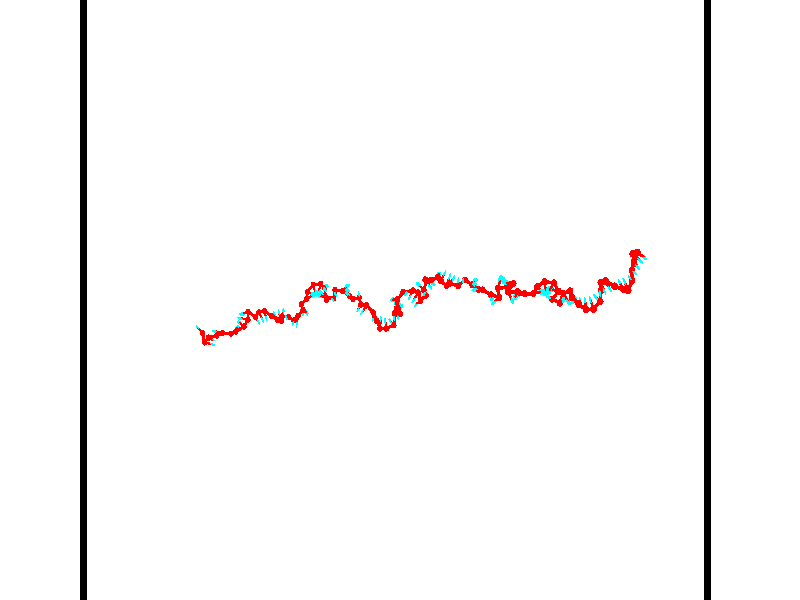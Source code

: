 // switches for output
#declare DRAW_BASES = 1; // possible values are 0, 1; only relevant for DNA ribbons
#declare DRAW_BASES_TYPE = 3; // possible values are 1, 2, 3; only relevant for DNA ribbons
#declare DRAW_FOG = 0; // set to 1 to enable fog

#include "colors.inc"

#include "transforms.inc"
background { rgb <1, 1, 1>}

#default {
   normal{
       ripples 0.25
       frequency 0.20
       turbulence 0.2
       lambda 5
   }
	finish {
		phong 0.1
		phong_size 40.
	}
}

// original window dimensions: 1024x640


// camera settings

camera {
	sky <-0, 1, 0>
	up <-0, 1, 0>
	right 1.6 * <0.99995, 0, 0.00999983>
	location <54.4867, 55, 106.329>
	look_at <55, 55, 55.0001>
	direction <0.513302, 0, -51.3289>
	angle 67.0682
}


# declare cpy_camera_pos = <54.4867, 55, 106.329>;
# if (DRAW_FOG = 1)
fog {
	fog_type 2
	up vnormalize(cpy_camera_pos)
	color rgbt<1,1,1,0.3>
	distance 1e-5
	fog_alt 3e-3
	fog_offset 88
}
# end


// LIGHTS

# declare lum = 6;
global_settings {
	ambient_light rgb lum * <0.05, 0.05, 0.05>
	max_trace_level 15
}# declare cpy_direct_light_amount = 0.25;
light_source
{	1000 * <-0.98995, -1, 1.00995>,
	rgb lum * cpy_direct_light_amount
	parallel
}

light_source
{	1000 * <0.98995, 1, -1.00995>,
	rgb lum * cpy_direct_light_amount
	parallel
}

// strand 0

// nucleotide -1

// particle -1
sphere {
	<36.503540, 52.426487, 49.512791> 0.250000
	pigment { color rgbt <1,0,0,0> }
	no_shadow
}
cylinder {
	<36.213722, 52.654793, 49.358253>,  <36.039829, 52.791775, 49.265533>, 0.100000
	pigment { color rgbt <1,0,0,0> }
	no_shadow
}
cylinder {
	<36.213722, 52.654793, 49.358253>,  <36.503540, 52.426487, 49.512791>, 0.100000
	pigment { color rgbt <1,0,0,0> }
	no_shadow
}

// particle -1
sphere {
	<36.213722, 52.654793, 49.358253> 0.100000
	pigment { color rgbt <1,0,0,0> }
	no_shadow
}
sphere {
	0, 1
	scale<0.080000,0.200000,0.300000>
	matrix <0.688996, 0.585354, -0.427371,
		-0.017783, -0.575837, -0.817371,
		-0.724547, 0.570766, -0.386340,
		35.996357, 52.826023, 49.242352>
	pigment { color rgbt <0,1,1,0> }
	no_shadow
}
cylinder {
	<36.762405, 51.695587, 49.606396>,  <36.503540, 52.426487, 49.512791>, 0.130000
	pigment { color rgbt <1,0,0,0> }
	no_shadow
}

// nucleotide -1

// particle -1
sphere {
	<36.762405, 51.695587, 49.606396> 0.250000
	pigment { color rgbt <1,0,0,0> }
	no_shadow
}
cylinder {
	<37.121841, 51.592609, 49.464264>,  <37.337502, 51.530823, 49.378983>, 0.100000
	pigment { color rgbt <1,0,0,0> }
	no_shadow
}
cylinder {
	<37.121841, 51.592609, 49.464264>,  <36.762405, 51.695587, 49.606396>, 0.100000
	pigment { color rgbt <1,0,0,0> }
	no_shadow
}

// particle -1
sphere {
	<37.121841, 51.592609, 49.464264> 0.100000
	pigment { color rgbt <1,0,0,0> }
	no_shadow
}
sphere {
	0, 1
	scale<0.080000,0.200000,0.300000>
	matrix <0.136286, 0.933493, -0.331689,
		0.417094, 0.249624, 0.873911,
		0.898587, -0.257448, -0.355334,
		37.391418, 51.515373, 49.357662>
	pigment { color rgbt <0,1,1,0> }
	no_shadow
}
cylinder {
	<37.218002, 52.080315, 49.930290>,  <36.762405, 51.695587, 49.606396>, 0.130000
	pigment { color rgbt <1,0,0,0> }
	no_shadow
}

// nucleotide -1

// particle -1
sphere {
	<37.218002, 52.080315, 49.930290> 0.250000
	pigment { color rgbt <1,0,0,0> }
	no_shadow
}
cylinder {
	<37.343178, 51.958912, 49.570301>,  <37.418285, 51.886070, 49.354309>, 0.100000
	pigment { color rgbt <1,0,0,0> }
	no_shadow
}
cylinder {
	<37.343178, 51.958912, 49.570301>,  <37.218002, 52.080315, 49.930290>, 0.100000
	pigment { color rgbt <1,0,0,0> }
	no_shadow
}

// particle -1
sphere {
	<37.343178, 51.958912, 49.570301> 0.100000
	pigment { color rgbt <1,0,0,0> }
	no_shadow
}
sphere {
	0, 1
	scale<0.080000,0.200000,0.300000>
	matrix <0.227297, 0.943965, -0.239303,
		0.922173, -0.129673, 0.364392,
		0.312942, -0.303504, -0.899974,
		37.437061, 51.867859, 49.300308>
	pigment { color rgbt <0,1,1,0> }
	no_shadow
}
cylinder {
	<37.922150, 52.236275, 49.766098>,  <37.218002, 52.080315, 49.930290>, 0.130000
	pigment { color rgbt <1,0,0,0> }
	no_shadow
}

// nucleotide -1

// particle -1
sphere {
	<37.922150, 52.236275, 49.766098> 0.250000
	pigment { color rgbt <1,0,0,0> }
	no_shadow
}
cylinder {
	<37.722946, 52.204391, 49.420696>,  <37.603424, 52.185261, 49.213455>, 0.100000
	pigment { color rgbt <1,0,0,0> }
	no_shadow
}
cylinder {
	<37.722946, 52.204391, 49.420696>,  <37.922150, 52.236275, 49.766098>, 0.100000
	pigment { color rgbt <1,0,0,0> }
	no_shadow
}

// particle -1
sphere {
	<37.722946, 52.204391, 49.420696> 0.100000
	pigment { color rgbt <1,0,0,0> }
	no_shadow
}
sphere {
	0, 1
	scale<0.080000,0.200000,0.300000>
	matrix <0.223035, 0.950493, -0.216374,
		0.837998, -0.300347, -0.455577,
		-0.498010, -0.079712, -0.863500,
		37.573544, 52.180477, 49.161648>
	pigment { color rgbt <0,1,1,0> }
	no_shadow
}
cylinder {
	<38.276913, 52.386440, 49.055405>,  <37.922150, 52.236275, 49.766098>, 0.130000
	pigment { color rgbt <1,0,0,0> }
	no_shadow
}

// nucleotide -1

// particle -1
sphere {
	<38.276913, 52.386440, 49.055405> 0.250000
	pigment { color rgbt <1,0,0,0> }
	no_shadow
}
cylinder {
	<37.884895, 52.462849, 49.077393>,  <37.649685, 52.508694, 49.090584>, 0.100000
	pigment { color rgbt <1,0,0,0> }
	no_shadow
}
cylinder {
	<37.884895, 52.462849, 49.077393>,  <38.276913, 52.386440, 49.055405>, 0.100000
	pigment { color rgbt <1,0,0,0> }
	no_shadow
}

// particle -1
sphere {
	<37.884895, 52.462849, 49.077393> 0.100000
	pigment { color rgbt <1,0,0,0> }
	no_shadow
}
sphere {
	0, 1
	scale<0.080000,0.200000,0.300000>
	matrix <0.197413, 0.967676, 0.156943,
		-0.023215, 0.164663, -0.986077,
		-0.980046, 0.191021, 0.054971,
		37.590881, 52.520153, 49.093884>
	pigment { color rgbt <0,1,1,0> }
	no_shadow
}
cylinder {
	<38.944435, 52.319843, 48.630909>,  <38.276913, 52.386440, 49.055405>, 0.130000
	pigment { color rgbt <1,0,0,0> }
	no_shadow
}

// nucleotide -1

// particle -1
sphere {
	<38.944435, 52.319843, 48.630909> 0.250000
	pigment { color rgbt <1,0,0,0> }
	no_shadow
}
cylinder {
	<39.256973, 52.433708, 48.408752>,  <39.444496, 52.502029, 48.275459>, 0.100000
	pigment { color rgbt <1,0,0,0> }
	no_shadow
}
cylinder {
	<39.256973, 52.433708, 48.408752>,  <38.944435, 52.319843, 48.630909>, 0.100000
	pigment { color rgbt <1,0,0,0> }
	no_shadow
}

// particle -1
sphere {
	<39.256973, 52.433708, 48.408752> 0.100000
	pigment { color rgbt <1,0,0,0> }
	no_shadow
}
sphere {
	0, 1
	scale<0.080000,0.200000,0.300000>
	matrix <-0.007267, 0.894006, 0.447996,
		0.624053, -0.346005, 0.700599,
		0.781348, 0.284665, -0.555392,
		39.491379, 52.519108, 48.242134>
	pigment { color rgbt <0,1,1,0> }
	no_shadow
}
cylinder {
	<39.522831, 52.506138, 49.070541>,  <38.944435, 52.319843, 48.630909>, 0.130000
	pigment { color rgbt <1,0,0,0> }
	no_shadow
}

// nucleotide -1

// particle -1
sphere {
	<39.522831, 52.506138, 49.070541> 0.250000
	pigment { color rgbt <1,0,0,0> }
	no_shadow
}
cylinder {
	<39.530682, 52.689827, 48.715298>,  <39.535393, 52.800041, 48.502151>, 0.100000
	pigment { color rgbt <1,0,0,0> }
	no_shadow
}
cylinder {
	<39.530682, 52.689827, 48.715298>,  <39.522831, 52.506138, 49.070541>, 0.100000
	pigment { color rgbt <1,0,0,0> }
	no_shadow
}

// particle -1
sphere {
	<39.530682, 52.689827, 48.715298> 0.100000
	pigment { color rgbt <1,0,0,0> }
	no_shadow
}
sphere {
	0, 1
	scale<0.080000,0.200000,0.300000>
	matrix <-0.049265, 0.887642, 0.457892,
		0.998593, 0.034767, 0.040043,
		0.019625, 0.459220, -0.888106,
		39.536568, 52.827595, 48.448868>
	pigment { color rgbt <0,1,1,0> }
	no_shadow
}
cylinder {
	<40.240498, 52.896427, 48.878487>,  <39.522831, 52.506138, 49.070541>, 0.130000
	pigment { color rgbt <1,0,0,0> }
	no_shadow
}

// nucleotide -1

// particle -1
sphere {
	<40.240498, 52.896427, 48.878487> 0.250000
	pigment { color rgbt <1,0,0,0> }
	no_shadow
}
cylinder {
	<39.949455, 53.071079, 48.666847>,  <39.774830, 53.175869, 48.539864>, 0.100000
	pigment { color rgbt <1,0,0,0> }
	no_shadow
}
cylinder {
	<39.949455, 53.071079, 48.666847>,  <40.240498, 52.896427, 48.878487>, 0.100000
	pigment { color rgbt <1,0,0,0> }
	no_shadow
}

// particle -1
sphere {
	<39.949455, 53.071079, 48.666847> 0.100000
	pigment { color rgbt <1,0,0,0> }
	no_shadow
}
sphere {
	0, 1
	scale<0.080000,0.200000,0.300000>
	matrix <0.102921, 0.832037, 0.545089,
		0.678232, 0.342154, -0.650332,
		-0.727605, 0.436629, -0.529099,
		39.731174, 53.202068, 48.508118>
	pigment { color rgbt <0,1,1,0> }
	no_shadow
}
cylinder {
	<40.541153, 53.436180, 48.555164>,  <40.240498, 52.896427, 48.878487>, 0.130000
	pigment { color rgbt <1,0,0,0> }
	no_shadow
}

// nucleotide -1

// particle -1
sphere {
	<40.541153, 53.436180, 48.555164> 0.250000
	pigment { color rgbt <1,0,0,0> }
	no_shadow
}
cylinder {
	<40.148258, 53.501312, 48.592464>,  <39.912521, 53.540394, 48.614845>, 0.100000
	pigment { color rgbt <1,0,0,0> }
	no_shadow
}
cylinder {
	<40.148258, 53.501312, 48.592464>,  <40.541153, 53.436180, 48.555164>, 0.100000
	pigment { color rgbt <1,0,0,0> }
	no_shadow
}

// particle -1
sphere {
	<40.148258, 53.501312, 48.592464> 0.100000
	pigment { color rgbt <1,0,0,0> }
	no_shadow
}
sphere {
	0, 1
	scale<0.080000,0.200000,0.300000>
	matrix <0.187636, 0.848285, 0.495182,
		0.001532, 0.503882, -0.863771,
		-0.982238, 0.162833, 0.093247,
		39.853588, 53.550163, 48.620438>
	pigment { color rgbt <0,1,1,0> }
	no_shadow
}
cylinder {
	<40.466198, 54.054474, 48.226555>,  <40.541153, 53.436180, 48.555164>, 0.130000
	pigment { color rgbt <1,0,0,0> }
	no_shadow
}

// nucleotide -1

// particle -1
sphere {
	<40.466198, 54.054474, 48.226555> 0.250000
	pigment { color rgbt <1,0,0,0> }
	no_shadow
}
cylinder {
	<40.214905, 53.952545, 48.520599>,  <40.064129, 53.891388, 48.697025>, 0.100000
	pigment { color rgbt <1,0,0,0> }
	no_shadow
}
cylinder {
	<40.214905, 53.952545, 48.520599>,  <40.466198, 54.054474, 48.226555>, 0.100000
	pigment { color rgbt <1,0,0,0> }
	no_shadow
}

// particle -1
sphere {
	<40.214905, 53.952545, 48.520599> 0.100000
	pigment { color rgbt <1,0,0,0> }
	no_shadow
}
sphere {
	0, 1
	scale<0.080000,0.200000,0.300000>
	matrix <0.323562, 0.773689, 0.544713,
		-0.707555, 0.580060, -0.403604,
		-0.628231, -0.254824, 0.735113,
		40.026436, 53.876099, 48.741135>
	pigment { color rgbt <0,1,1,0> }
	no_shadow
}
cylinder {
	<41.197495, 53.662914, 48.320236>,  <40.466198, 54.054474, 48.226555>, 0.130000
	pigment { color rgbt <1,0,0,0> }
	no_shadow
}

// nucleotide -1

// particle -1
sphere {
	<41.197495, 53.662914, 48.320236> 0.250000
	pigment { color rgbt <1,0,0,0> }
	no_shadow
}
cylinder {
	<41.425838, 53.434444, 48.556160>,  <41.562847, 53.297363, 48.697716>, 0.100000
	pigment { color rgbt <1,0,0,0> }
	no_shadow
}
cylinder {
	<41.425838, 53.434444, 48.556160>,  <41.197495, 53.662914, 48.320236>, 0.100000
	pigment { color rgbt <1,0,0,0> }
	no_shadow
}

// particle -1
sphere {
	<41.425838, 53.434444, 48.556160> 0.100000
	pigment { color rgbt <1,0,0,0> }
	no_shadow
}
sphere {
	0, 1
	scale<0.080000,0.200000,0.300000>
	matrix <0.819162, 0.444847, -0.362056,
		-0.055578, 0.689835, 0.721830,
		0.570863, -0.571174, 0.589810,
		41.597095, 53.263092, 48.733105>
	pigment { color rgbt <0,1,1,0> }
	no_shadow
}
cylinder {
	<41.613342, 54.026657, 48.686256>,  <41.197495, 53.662914, 48.320236>, 0.130000
	pigment { color rgbt <1,0,0,0> }
	no_shadow
}

// nucleotide -1

// particle -1
sphere {
	<41.613342, 54.026657, 48.686256> 0.250000
	pigment { color rgbt <1,0,0,0> }
	no_shadow
}
cylinder {
	<41.805237, 53.677414, 48.651550>,  <41.920376, 53.467869, 48.630726>, 0.100000
	pigment { color rgbt <1,0,0,0> }
	no_shadow
}
cylinder {
	<41.805237, 53.677414, 48.651550>,  <41.613342, 54.026657, 48.686256>, 0.100000
	pigment { color rgbt <1,0,0,0> }
	no_shadow
}

// particle -1
sphere {
	<41.805237, 53.677414, 48.651550> 0.100000
	pigment { color rgbt <1,0,0,0> }
	no_shadow
}
sphere {
	0, 1
	scale<0.080000,0.200000,0.300000>
	matrix <0.837153, 0.485094, -0.252702,
		0.262727, 0.048594, 0.963646,
		0.479739, -0.873111, -0.086767,
		41.949158, 53.415482, 48.625519>
	pigment { color rgbt <0,1,1,0> }
	no_shadow
}
cylinder {
	<42.208187, 54.141983, 48.977997>,  <41.613342, 54.026657, 48.686256>, 0.130000
	pigment { color rgbt <1,0,0,0> }
	no_shadow
}

// nucleotide -1

// particle -1
sphere {
	<42.208187, 54.141983, 48.977997> 0.250000
	pigment { color rgbt <1,0,0,0> }
	no_shadow
}
cylinder {
	<42.244495, 53.832630, 48.727036>,  <42.266281, 53.647018, 48.576458>, 0.100000
	pigment { color rgbt <1,0,0,0> }
	no_shadow
}
cylinder {
	<42.244495, 53.832630, 48.727036>,  <42.208187, 54.141983, 48.977997>, 0.100000
	pigment { color rgbt <1,0,0,0> }
	no_shadow
}

// particle -1
sphere {
	<42.244495, 53.832630, 48.727036> 0.100000
	pigment { color rgbt <1,0,0,0> }
	no_shadow
}
sphere {
	0, 1
	scale<0.080000,0.200000,0.300000>
	matrix <0.878553, 0.358849, -0.315234,
		0.468941, -0.522596, 0.712031,
		0.090772, -0.773383, -0.627407,
		42.271729, 53.600616, 48.538815>
	pigment { color rgbt <0,1,1,0> }
	no_shadow
}
cylinder {
	<42.891144, 53.745045, 49.192574>,  <42.208187, 54.141983, 48.977997>, 0.130000
	pigment { color rgbt <1,0,0,0> }
	no_shadow
}

// nucleotide -1

// particle -1
sphere {
	<42.891144, 53.745045, 49.192574> 0.250000
	pigment { color rgbt <1,0,0,0> }
	no_shadow
}
cylinder {
	<42.757282, 53.743614, 48.815639>,  <42.676964, 53.742756, 48.589478>, 0.100000
	pigment { color rgbt <1,0,0,0> }
	no_shadow
}
cylinder {
	<42.757282, 53.743614, 48.815639>,  <42.891144, 53.745045, 49.192574>, 0.100000
	pigment { color rgbt <1,0,0,0> }
	no_shadow
}

// particle -1
sphere {
	<42.757282, 53.743614, 48.815639> 0.100000
	pigment { color rgbt <1,0,0,0> }
	no_shadow
}
sphere {
	0, 1
	scale<0.080000,0.200000,0.300000>
	matrix <0.830685, 0.471036, -0.296794,
		0.444935, -0.882107, -0.154662,
		-0.334656, -0.003579, -0.942334,
		42.656887, 53.742542, 48.532940>
	pigment { color rgbt <0,1,1,0> }
	no_shadow
}
cylinder {
	<43.437305, 53.388115, 48.800171>,  <42.891144, 53.745045, 49.192574>, 0.130000
	pigment { color rgbt <1,0,0,0> }
	no_shadow
}

// nucleotide -1

// particle -1
sphere {
	<43.437305, 53.388115, 48.800171> 0.250000
	pigment { color rgbt <1,0,0,0> }
	no_shadow
}
cylinder {
	<43.224060, 53.653290, 48.589912>,  <43.096111, 53.812393, 48.463757>, 0.100000
	pigment { color rgbt <1,0,0,0> }
	no_shadow
}
cylinder {
	<43.224060, 53.653290, 48.589912>,  <43.437305, 53.388115, 48.800171>, 0.100000
	pigment { color rgbt <1,0,0,0> }
	no_shadow
}

// particle -1
sphere {
	<43.224060, 53.653290, 48.589912> 0.100000
	pigment { color rgbt <1,0,0,0> }
	no_shadow
}
sphere {
	0, 1
	scale<0.080000,0.200000,0.300000>
	matrix <0.842274, 0.474449, -0.255875,
		0.079763, -0.579148, -0.811311,
		-0.533115, 0.662937, -0.525645,
		43.064125, 53.852169, 48.432220>
	pigment { color rgbt <0,1,1,0> }
	no_shadow
}
cylinder {
	<43.664379, 53.333622, 48.136749>,  <43.437305, 53.388115, 48.800171>, 0.130000
	pigment { color rgbt <1,0,0,0> }
	no_shadow
}

// nucleotide -1

// particle -1
sphere {
	<43.664379, 53.333622, 48.136749> 0.250000
	pigment { color rgbt <1,0,0,0> }
	no_shadow
}
cylinder {
	<43.534351, 53.709759, 48.176926>,  <43.456337, 53.935440, 48.201031>, 0.100000
	pigment { color rgbt <1,0,0,0> }
	no_shadow
}
cylinder {
	<43.534351, 53.709759, 48.176926>,  <43.664379, 53.333622, 48.136749>, 0.100000
	pigment { color rgbt <1,0,0,0> }
	no_shadow
}

// particle -1
sphere {
	<43.534351, 53.709759, 48.176926> 0.100000
	pigment { color rgbt <1,0,0,0> }
	no_shadow
}
sphere {
	0, 1
	scale<0.080000,0.200000,0.300000>
	matrix <0.875318, 0.339378, -0.344442,
		-0.357980, -0.024053, -0.933420,
		-0.325067, 0.940342, 0.100437,
		43.436832, 53.991863, 48.207058>
	pigment { color rgbt <0,1,1,0> }
	no_shadow
}
cylinder {
	<43.597717, 53.687729, 47.513397>,  <43.664379, 53.333622, 48.136749>, 0.130000
	pigment { color rgbt <1,0,0,0> }
	no_shadow
}

// nucleotide -1

// particle -1
sphere {
	<43.597717, 53.687729, 47.513397> 0.250000
	pigment { color rgbt <1,0,0,0> }
	no_shadow
}
cylinder {
	<43.725803, 53.919338, 47.813316>,  <43.802654, 54.058304, 47.993267>, 0.100000
	pigment { color rgbt <1,0,0,0> }
	no_shadow
}
cylinder {
	<43.725803, 53.919338, 47.813316>,  <43.597717, 53.687729, 47.513397>, 0.100000
	pigment { color rgbt <1,0,0,0> }
	no_shadow
}

// particle -1
sphere {
	<43.725803, 53.919338, 47.813316> 0.100000
	pigment { color rgbt <1,0,0,0> }
	no_shadow
}
sphere {
	0, 1
	scale<0.080000,0.200000,0.300000>
	matrix <0.824003, 0.220274, -0.522013,
		-0.467420, 0.784989, -0.406585,
		0.320214, 0.579027, 0.749794,
		43.821869, 54.093048, 48.038254>
	pigment { color rgbt <0,1,1,0> }
	no_shadow
}
cylinder {
	<44.266685, 53.618244, 47.834419>,  <43.597717, 53.687729, 47.513397>, 0.130000
	pigment { color rgbt <1,0,0,0> }
	no_shadow
}

// nucleotide -1

// particle -1
sphere {
	<44.266685, 53.618244, 47.834419> 0.250000
	pigment { color rgbt <1,0,0,0> }
	no_shadow
}
cylinder {
	<44.231503, 53.606754, 48.232704>,  <44.210392, 53.599861, 48.471676>, 0.100000
	pigment { color rgbt <1,0,0,0> }
	no_shadow
}
cylinder {
	<44.231503, 53.606754, 48.232704>,  <44.266685, 53.618244, 47.834419>, 0.100000
	pigment { color rgbt <1,0,0,0> }
	no_shadow
}

// particle -1
sphere {
	<44.231503, 53.606754, 48.232704> 0.100000
	pigment { color rgbt <1,0,0,0> }
	no_shadow
}
sphere {
	0, 1
	scale<0.080000,0.200000,0.300000>
	matrix <0.881440, 0.463401, 0.091233,
		-0.464034, 0.885683, -0.015437,
		-0.087957, -0.028729, 0.995710,
		44.205116, 53.598137, 48.531418>
	pigment { color rgbt <0,1,1,0> }
	no_shadow
}
cylinder {
	<44.850479, 53.366970, 48.308563>,  <44.266685, 53.618244, 47.834419>, 0.130000
	pigment { color rgbt <1,0,0,0> }
	no_shadow
}

// nucleotide -1

// particle -1
sphere {
	<44.850479, 53.366970, 48.308563> 0.250000
	pigment { color rgbt <1,0,0,0> }
	no_shadow
}
cylinder {
	<44.879414, 53.229546, 48.683098>,  <44.896774, 53.147091, 48.907818>, 0.100000
	pigment { color rgbt <1,0,0,0> }
	no_shadow
}
cylinder {
	<44.879414, 53.229546, 48.683098>,  <44.850479, 53.366970, 48.308563>, 0.100000
	pigment { color rgbt <1,0,0,0> }
	no_shadow
}

// particle -1
sphere {
	<44.879414, 53.229546, 48.683098> 0.100000
	pigment { color rgbt <1,0,0,0> }
	no_shadow
}
sphere {
	0, 1
	scale<0.080000,0.200000,0.300000>
	matrix <0.971365, -0.188752, -0.144301,
		0.226312, 0.919967, 0.320068,
		0.072339, -0.343560, 0.936340,
		44.901115, 53.126476, 48.964001>
	pigment { color rgbt <0,1,1,0> }
	no_shadow
}
cylinder {
	<45.352486, 53.739357, 48.805584>,  <44.850479, 53.366970, 48.308563>, 0.130000
	pigment { color rgbt <1,0,0,0> }
	no_shadow
}

// nucleotide -1

// particle -1
sphere {
	<45.352486, 53.739357, 48.805584> 0.250000
	pigment { color rgbt <1,0,0,0> }
	no_shadow
}
cylinder {
	<45.290043, 53.345215, 48.832996>,  <45.252575, 53.108730, 48.849445>, 0.100000
	pigment { color rgbt <1,0,0,0> }
	no_shadow
}
cylinder {
	<45.290043, 53.345215, 48.832996>,  <45.352486, 53.739357, 48.805584>, 0.100000
	pigment { color rgbt <1,0,0,0> }
	no_shadow
}

// particle -1
sphere {
	<45.290043, 53.345215, 48.832996> 0.100000
	pigment { color rgbt <1,0,0,0> }
	no_shadow
}
sphere {
	0, 1
	scale<0.080000,0.200000,0.300000>
	matrix <0.962619, -0.167320, -0.212997,
		0.221345, 0.032717, 0.974646,
		-0.156109, -0.985360, 0.068530,
		45.243210, 53.049606, 48.853554>
	pigment { color rgbt <0,1,1,0> }
	no_shadow
}
cylinder {
	<45.879673, 54.209496, 49.079140>,  <45.352486, 53.739357, 48.805584>, 0.130000
	pigment { color rgbt <1,0,0,0> }
	no_shadow
}

// nucleotide -1

// particle -1
sphere {
	<45.879673, 54.209496, 49.079140> 0.250000
	pigment { color rgbt <1,0,0,0> }
	no_shadow
}
cylinder {
	<46.033333, 54.070641, 48.736927>,  <46.125526, 53.987328, 48.531601>, 0.100000
	pigment { color rgbt <1,0,0,0> }
	no_shadow
}
cylinder {
	<46.033333, 54.070641, 48.736927>,  <45.879673, 54.209496, 49.079140>, 0.100000
	pigment { color rgbt <1,0,0,0> }
	no_shadow
}

// particle -1
sphere {
	<46.033333, 54.070641, 48.736927> 0.100000
	pigment { color rgbt <1,0,0,0> }
	no_shadow
}
sphere {
	0, 1
	scale<0.080000,0.200000,0.300000>
	matrix <-0.910397, 0.011790, -0.413568,
		0.153650, 0.937742, -0.311500,
		0.384147, -0.347134, -0.855529,
		46.148579, 53.966499, 48.480267>
	pigment { color rgbt <0,1,1,0> }
	no_shadow
}
cylinder {
	<45.626900, 54.654560, 48.618572>,  <45.879673, 54.209496, 49.079140>, 0.130000
	pigment { color rgbt <1,0,0,0> }
	no_shadow
}

// nucleotide -1

// particle -1
sphere {
	<45.626900, 54.654560, 48.618572> 0.250000
	pigment { color rgbt <1,0,0,0> }
	no_shadow
}
cylinder {
	<45.692631, 54.287113, 48.474827>,  <45.732071, 54.066647, 48.388580>, 0.100000
	pigment { color rgbt <1,0,0,0> }
	no_shadow
}
cylinder {
	<45.692631, 54.287113, 48.474827>,  <45.626900, 54.654560, 48.618572>, 0.100000
	pigment { color rgbt <1,0,0,0> }
	no_shadow
}

// particle -1
sphere {
	<45.692631, 54.287113, 48.474827> 0.100000
	pigment { color rgbt <1,0,0,0> }
	no_shadow
}
sphere {
	0, 1
	scale<0.080000,0.200000,0.300000>
	matrix <-0.872525, 0.034566, -0.487345,
		0.460105, 0.393635, -0.795836,
		0.164327, -0.918617, -0.359360,
		45.741928, 54.011528, 48.367020>
	pigment { color rgbt <0,1,1,0> }
	no_shadow
}
cylinder {
	<46.185371, 55.075321, 48.795685>,  <45.626900, 54.654560, 48.618572>, 0.130000
	pigment { color rgbt <1,0,0,0> }
	no_shadow
}

// nucleotide -1

// particle -1
sphere {
	<46.185371, 55.075321, 48.795685> 0.250000
	pigment { color rgbt <1,0,0,0> }
	no_shadow
}
cylinder {
	<46.507195, 55.239975, 48.966911>,  <46.700287, 55.338768, 49.069649>, 0.100000
	pigment { color rgbt <1,0,0,0> }
	no_shadow
}
cylinder {
	<46.507195, 55.239975, 48.966911>,  <46.185371, 55.075321, 48.795685>, 0.100000
	pigment { color rgbt <1,0,0,0> }
	no_shadow
}

// particle -1
sphere {
	<46.507195, 55.239975, 48.966911> 0.100000
	pigment { color rgbt <1,0,0,0> }
	no_shadow
}
sphere {
	0, 1
	scale<0.080000,0.200000,0.300000>
	matrix <0.393950, 0.169442, -0.903378,
		-0.444396, 0.895458, -0.025838,
		0.804559, 0.411637, 0.428065,
		46.748562, 55.363464, 49.095329>
	pigment { color rgbt <0,1,1,0> }
	no_shadow
}
cylinder {
	<46.194115, 55.636864, 48.462330>,  <46.185371, 55.075321, 48.795685>, 0.130000
	pigment { color rgbt <1,0,0,0> }
	no_shadow
}

// nucleotide -1

// particle -1
sphere {
	<46.194115, 55.636864, 48.462330> 0.250000
	pigment { color rgbt <1,0,0,0> }
	no_shadow
}
cylinder {
	<46.548725, 55.532444, 48.615135>,  <46.761490, 55.469791, 48.706818>, 0.100000
	pigment { color rgbt <1,0,0,0> }
	no_shadow
}
cylinder {
	<46.548725, 55.532444, 48.615135>,  <46.194115, 55.636864, 48.462330>, 0.100000
	pigment { color rgbt <1,0,0,0> }
	no_shadow
}

// particle -1
sphere {
	<46.548725, 55.532444, 48.615135> 0.100000
	pigment { color rgbt <1,0,0,0> }
	no_shadow
}
sphere {
	0, 1
	scale<0.080000,0.200000,0.300000>
	matrix <0.415204, 0.084527, -0.905793,
		0.204163, 0.961619, 0.183322,
		0.886523, -0.261046, 0.382010,
		46.814682, 55.454132, 48.729740>
	pigment { color rgbt <0,1,1,0> }
	no_shadow
}
cylinder {
	<46.730194, 56.220184, 48.324055>,  <46.194115, 55.636864, 48.462330>, 0.130000
	pigment { color rgbt <1,0,0,0> }
	no_shadow
}

// nucleotide -1

// particle -1
sphere {
	<46.730194, 56.220184, 48.324055> 0.250000
	pigment { color rgbt <1,0,0,0> }
	no_shadow
}
cylinder {
	<46.868240, 55.845844, 48.352539>,  <46.951069, 55.621239, 48.369629>, 0.100000
	pigment { color rgbt <1,0,0,0> }
	no_shadow
}
cylinder {
	<46.868240, 55.845844, 48.352539>,  <46.730194, 56.220184, 48.324055>, 0.100000
	pigment { color rgbt <1,0,0,0> }
	no_shadow
}

// particle -1
sphere {
	<46.868240, 55.845844, 48.352539> 0.100000
	pigment { color rgbt <1,0,0,0> }
	no_shadow
}
sphere {
	0, 1
	scale<0.080000,0.200000,0.300000>
	matrix <0.485330, 0.113007, -0.866997,
		0.803336, 0.333776, 0.493199,
		0.345118, -0.935854, 0.071208,
		46.971775, 55.565086, 48.373901>
	pigment { color rgbt <0,1,1,0> }
	no_shadow
}
cylinder {
	<47.435772, 56.304752, 48.099533>,  <46.730194, 56.220184, 48.324055>, 0.130000
	pigment { color rgbt <1,0,0,0> }
	no_shadow
}

// nucleotide -1

// particle -1
sphere {
	<47.435772, 56.304752, 48.099533> 0.250000
	pigment { color rgbt <1,0,0,0> }
	no_shadow
}
cylinder {
	<47.313320, 55.929375, 48.035530>,  <47.239849, 55.704147, 47.997128>, 0.100000
	pigment { color rgbt <1,0,0,0> }
	no_shadow
}
cylinder {
	<47.313320, 55.929375, 48.035530>,  <47.435772, 56.304752, 48.099533>, 0.100000
	pigment { color rgbt <1,0,0,0> }
	no_shadow
}

// particle -1
sphere {
	<47.313320, 55.929375, 48.035530> 0.100000
	pigment { color rgbt <1,0,0,0> }
	no_shadow
}
sphere {
	0, 1
	scale<0.080000,0.200000,0.300000>
	matrix <0.319852, 0.056913, -0.945757,
		0.896650, -0.340699, 0.282742,
		-0.306126, -0.938448, -0.160004,
		47.221481, 55.647839, 47.987530>
	pigment { color rgbt <0,1,1,0> }
	no_shadow
}
cylinder {
	<47.748951, 55.956837, 47.511810>,  <47.435772, 56.304752, 48.099533>, 0.130000
	pigment { color rgbt <1,0,0,0> }
	no_shadow
}

// nucleotide -1

// particle -1
sphere {
	<47.748951, 55.956837, 47.511810> 0.250000
	pigment { color rgbt <1,0,0,0> }
	no_shadow
}
cylinder {
	<47.897072, 56.068192, 47.866295>,  <47.985943, 56.135006, 48.078987>, 0.100000
	pigment { color rgbt <1,0,0,0> }
	no_shadow
}
cylinder {
	<47.897072, 56.068192, 47.866295>,  <47.748951, 55.956837, 47.511810>, 0.100000
	pigment { color rgbt <1,0,0,0> }
	no_shadow
}

// particle -1
sphere {
	<47.897072, 56.068192, 47.866295> 0.100000
	pigment { color rgbt <1,0,0,0> }
	no_shadow
}
sphere {
	0, 1
	scale<0.080000,0.200000,0.300000>
	matrix <-0.594042, -0.662482, 0.456323,
		0.714138, -0.695425, -0.079941,
		0.370298, 0.278390, 0.886216,
		48.008160, 56.151707, 48.132160>
	pigment { color rgbt <0,1,1,0> }
	no_shadow
}
cylinder {
	<47.827061, 55.347164, 47.919754>,  <47.748951, 55.956837, 47.511810>, 0.130000
	pigment { color rgbt <1,0,0,0> }
	no_shadow
}

// nucleotide -1

// particle -1
sphere {
	<47.827061, 55.347164, 47.919754> 0.250000
	pigment { color rgbt <1,0,0,0> }
	no_shadow
}
cylinder {
	<47.842957, 55.615810, 48.215687>,  <47.852493, 55.776997, 48.393246>, 0.100000
	pigment { color rgbt <1,0,0,0> }
	no_shadow
}
cylinder {
	<47.842957, 55.615810, 48.215687>,  <47.827061, 55.347164, 47.919754>, 0.100000
	pigment { color rgbt <1,0,0,0> }
	no_shadow
}

// particle -1
sphere {
	<47.842957, 55.615810, 48.215687> 0.100000
	pigment { color rgbt <1,0,0,0> }
	no_shadow
}
sphere {
	0, 1
	scale<0.080000,0.200000,0.300000>
	matrix <-0.408891, -0.664654, 0.625334,
		0.911717, -0.327362, 0.248204,
		0.039741, 0.671616, 0.739832,
		47.854877, 55.817295, 48.437637>
	pigment { color rgbt <0,1,1,0> }
	no_shadow
}
cylinder {
	<48.014587, 55.006470, 48.537743>,  <47.827061, 55.347164, 47.919754>, 0.130000
	pigment { color rgbt <1,0,0,0> }
	no_shadow
}

// nucleotide -1

// particle -1
sphere {
	<48.014587, 55.006470, 48.537743> 0.250000
	pigment { color rgbt <1,0,0,0> }
	no_shadow
}
cylinder {
	<47.755615, 55.304298, 48.602791>,  <47.600231, 55.482994, 48.641819>, 0.100000
	pigment { color rgbt <1,0,0,0> }
	no_shadow
}
cylinder {
	<47.755615, 55.304298, 48.602791>,  <48.014587, 55.006470, 48.537743>, 0.100000
	pigment { color rgbt <1,0,0,0> }
	no_shadow
}

// particle -1
sphere {
	<47.755615, 55.304298, 48.602791> 0.100000
	pigment { color rgbt <1,0,0,0> }
	no_shadow
}
sphere {
	0, 1
	scale<0.080000,0.200000,0.300000>
	matrix <-0.472375, -0.559496, 0.681048,
		0.598076, 0.364112, 0.713952,
		-0.647431, 0.744572, 0.162624,
		47.561386, 55.527668, 48.651577>
	pigment { color rgbt <0,1,1,0> }
	no_shadow
}
cylinder {
	<48.074726, 55.193481, 49.233932>,  <48.014587, 55.006470, 48.537743>, 0.130000
	pigment { color rgbt <1,0,0,0> }
	no_shadow
}

// nucleotide -1

// particle -1
sphere {
	<48.074726, 55.193481, 49.233932> 0.250000
	pigment { color rgbt <1,0,0,0> }
	no_shadow
}
cylinder {
	<47.705975, 55.283562, 49.107807>,  <47.484722, 55.337608, 49.032131>, 0.100000
	pigment { color rgbt <1,0,0,0> }
	no_shadow
}
cylinder {
	<47.705975, 55.283562, 49.107807>,  <48.074726, 55.193481, 49.233932>, 0.100000
	pigment { color rgbt <1,0,0,0> }
	no_shadow
}

// particle -1
sphere {
	<47.705975, 55.283562, 49.107807> 0.100000
	pigment { color rgbt <1,0,0,0> }
	no_shadow
}
sphere {
	0, 1
	scale<0.080000,0.200000,0.300000>
	matrix <-0.387005, -0.494965, 0.777969,
		0.019125, 0.839223, 0.543451,
		-0.921879, 0.225197, -0.315317,
		47.429409, 55.351120, 49.013210>
	pigment { color rgbt <0,1,1,0> }
	no_shadow
}
cylinder {
	<48.803593, 55.133461, 49.233746>,  <48.074726, 55.193481, 49.233932>, 0.130000
	pigment { color rgbt <1,0,0,0> }
	no_shadow
}

// nucleotide -1

// particle -1
sphere {
	<48.803593, 55.133461, 49.233746> 0.250000
	pigment { color rgbt <1,0,0,0> }
	no_shadow
}
cylinder {
	<48.777588, 55.074894, 49.628578>,  <48.761986, 55.039753, 49.865479>, 0.100000
	pigment { color rgbt <1,0,0,0> }
	no_shadow
}
cylinder {
	<48.777588, 55.074894, 49.628578>,  <48.803593, 55.133461, 49.233746>, 0.100000
	pigment { color rgbt <1,0,0,0> }
	no_shadow
}

// particle -1
sphere {
	<48.777588, 55.074894, 49.628578> 0.100000
	pigment { color rgbt <1,0,0,0> }
	no_shadow
}
sphere {
	0, 1
	scale<0.080000,0.200000,0.300000>
	matrix <0.654944, 0.740046, 0.152908,
		-0.752876, 0.656425, 0.047786,
		-0.065009, -0.146418, 0.987085,
		48.758083, 55.030968, 49.924702>
	pigment { color rgbt <0,1,1,0> }
	no_shadow
}
cylinder {
	<48.940331, 55.780018, 49.447533>,  <48.803593, 55.133461, 49.233746>, 0.130000
	pigment { color rgbt <1,0,0,0> }
	no_shadow
}

// nucleotide -1

// particle -1
sphere {
	<48.940331, 55.780018, 49.447533> 0.250000
	pigment { color rgbt <1,0,0,0> }
	no_shadow
}
cylinder {
	<49.010727, 55.582169, 49.787971>,  <49.052963, 55.463459, 49.992237>, 0.100000
	pigment { color rgbt <1,0,0,0> }
	no_shadow
}
cylinder {
	<49.010727, 55.582169, 49.787971>,  <48.940331, 55.780018, 49.447533>, 0.100000
	pigment { color rgbt <1,0,0,0> }
	no_shadow
}

// particle -1
sphere {
	<49.010727, 55.582169, 49.787971> 0.100000
	pigment { color rgbt <1,0,0,0> }
	no_shadow
}
sphere {
	0, 1
	scale<0.080000,0.200000,0.300000>
	matrix <0.741778, 0.635022, 0.215667,
		-0.647142, 0.593373, 0.478660,
		0.175988, -0.494627, 0.851100,
		49.063522, 55.433781, 50.043301>
	pigment { color rgbt <0,1,1,0> }
	no_shadow
}
cylinder {
	<49.662895, 55.700317, 49.332233>,  <48.940331, 55.780018, 49.447533>, 0.130000
	pigment { color rgbt <1,0,0,0> }
	no_shadow
}

// nucleotide -1

// particle -1
sphere {
	<49.662895, 55.700317, 49.332233> 0.250000
	pigment { color rgbt <1,0,0,0> }
	no_shadow
}
cylinder {
	<49.914291, 55.922096, 49.550438>,  <50.065128, 56.055164, 49.681362>, 0.100000
	pigment { color rgbt <1,0,0,0> }
	no_shadow
}
cylinder {
	<49.914291, 55.922096, 49.550438>,  <49.662895, 55.700317, 49.332233>, 0.100000
	pigment { color rgbt <1,0,0,0> }
	no_shadow
}

// particle -1
sphere {
	<49.914291, 55.922096, 49.550438> 0.100000
	pigment { color rgbt <1,0,0,0> }
	no_shadow
}
sphere {
	0, 1
	scale<0.080000,0.200000,0.300000>
	matrix <0.190760, -0.789794, 0.582954,
		0.754059, -0.262322, -0.602148,
		0.628495, 0.554448, 0.545511,
		50.102840, 56.088432, 49.714092>
	pigment { color rgbt <0,1,1,0> }
	no_shadow
}
cylinder {
	<50.275097, 55.319355, 49.377506>,  <49.662895, 55.700317, 49.332233>, 0.130000
	pigment { color rgbt <1,0,0,0> }
	no_shadow
}

// nucleotide -1

// particle -1
sphere {
	<50.275097, 55.319355, 49.377506> 0.250000
	pigment { color rgbt <1,0,0,0> }
	no_shadow
}
cylinder {
	<50.204617, 55.551167, 49.695774>,  <50.162327, 55.690254, 49.886734>, 0.100000
	pigment { color rgbt <1,0,0,0> }
	no_shadow
}
cylinder {
	<50.204617, 55.551167, 49.695774>,  <50.275097, 55.319355, 49.377506>, 0.100000
	pigment { color rgbt <1,0,0,0> }
	no_shadow
}

// particle -1
sphere {
	<50.204617, 55.551167, 49.695774> 0.100000
	pigment { color rgbt <1,0,0,0> }
	no_shadow
}
sphere {
	0, 1
	scale<0.080000,0.200000,0.300000>
	matrix <-0.066900, -0.813502, 0.577701,
		0.982078, 0.048562, 0.182112,
		-0.176203, 0.579531, 0.795674,
		50.151756, 55.725025, 49.934475>
	pigment { color rgbt <0,1,1,0> }
	no_shadow
}
cylinder {
	<50.660282, 55.082306, 49.890099>,  <50.275097, 55.319355, 49.377506>, 0.130000
	pigment { color rgbt <1,0,0,0> }
	no_shadow
}

// nucleotide -1

// particle -1
sphere {
	<50.660282, 55.082306, 49.890099> 0.250000
	pigment { color rgbt <1,0,0,0> }
	no_shadow
}
cylinder {
	<50.387589, 55.295059, 50.091034>,  <50.223972, 55.422710, 50.211594>, 0.100000
	pigment { color rgbt <1,0,0,0> }
	no_shadow
}
cylinder {
	<50.387589, 55.295059, 50.091034>,  <50.660282, 55.082306, 49.890099>, 0.100000
	pigment { color rgbt <1,0,0,0> }
	no_shadow
}

// particle -1
sphere {
	<50.387589, 55.295059, 50.091034> 0.100000
	pigment { color rgbt <1,0,0,0> }
	no_shadow
}
sphere {
	0, 1
	scale<0.080000,0.200000,0.300000>
	matrix <-0.177820, -0.786503, 0.591432,
		0.709661, 0.313874, 0.630765,
		-0.681734, 0.531879, 0.502338,
		50.183067, 55.454624, 50.241734>
	pigment { color rgbt <0,1,1,0> }
	no_shadow
}
cylinder {
	<51.246502, 55.178715, 50.276428>,  <50.660282, 55.082306, 49.890099>, 0.130000
	pigment { color rgbt <1,0,0,0> }
	no_shadow
}

// nucleotide -1

// particle -1
sphere {
	<51.246502, 55.178715, 50.276428> 0.250000
	pigment { color rgbt <1,0,0,0> }
	no_shadow
}
cylinder {
	<51.260403, 55.333351, 50.645065>,  <51.268742, 55.426132, 50.866249>, 0.100000
	pigment { color rgbt <1,0,0,0> }
	no_shadow
}
cylinder {
	<51.260403, 55.333351, 50.645065>,  <51.246502, 55.178715, 50.276428>, 0.100000
	pigment { color rgbt <1,0,0,0> }
	no_shadow
}

// particle -1
sphere {
	<51.260403, 55.333351, 50.645065> 0.100000
	pigment { color rgbt <1,0,0,0> }
	no_shadow
}
sphere {
	0, 1
	scale<0.080000,0.200000,0.300000>
	matrix <0.896473, 0.395534, -0.199722,
		-0.441734, 0.833125, -0.332827,
		0.034749, 0.386595, 0.921595,
		51.270828, 55.449329, 50.921543>
	pigment { color rgbt <0,1,1,0> }
	no_shadow
}
cylinder {
	<51.403961, 54.649788, 49.893013>,  <51.246502, 55.178715, 50.276428>, 0.130000
	pigment { color rgbt <1,0,0,0> }
	no_shadow
}

// nucleotide -1

// particle -1
sphere {
	<51.403961, 54.649788, 49.893013> 0.250000
	pigment { color rgbt <1,0,0,0> }
	no_shadow
}
cylinder {
	<51.257545, 54.421043, 50.186676>,  <51.169697, 54.283798, 50.362873>, 0.100000
	pigment { color rgbt <1,0,0,0> }
	no_shadow
}
cylinder {
	<51.257545, 54.421043, 50.186676>,  <51.403961, 54.649788, 49.893013>, 0.100000
	pigment { color rgbt <1,0,0,0> }
	no_shadow
}

// particle -1
sphere {
	<51.257545, 54.421043, 50.186676> 0.100000
	pigment { color rgbt <1,0,0,0> }
	no_shadow
}
sphere {
	0, 1
	scale<0.080000,0.200000,0.300000>
	matrix <0.803873, -0.591753, -0.060131,
		0.468828, 0.568162, 0.676308,
		-0.366044, -0.571857, 0.734161,
		51.147732, 54.249485, 50.406925>
	pigment { color rgbt <0,1,1,0> }
	no_shadow
}
cylinder {
	<51.962132, 54.584446, 50.368393>,  <51.403961, 54.649788, 49.893013>, 0.130000
	pigment { color rgbt <1,0,0,0> }
	no_shadow
}

// nucleotide -1

// particle -1
sphere {
	<51.962132, 54.584446, 50.368393> 0.250000
	pigment { color rgbt <1,0,0,0> }
	no_shadow
}
cylinder {
	<51.709129, 54.275124, 50.386024>,  <51.557327, 54.089531, 50.396603>, 0.100000
	pigment { color rgbt <1,0,0,0> }
	no_shadow
}
cylinder {
	<51.709129, 54.275124, 50.386024>,  <51.962132, 54.584446, 50.368393>, 0.100000
	pigment { color rgbt <1,0,0,0> }
	no_shadow
}

// particle -1
sphere {
	<51.709129, 54.275124, 50.386024> 0.100000
	pigment { color rgbt <1,0,0,0> }
	no_shadow
}
sphere {
	0, 1
	scale<0.080000,0.200000,0.300000>
	matrix <0.773816, -0.628384, 0.079640,
		-0.033885, 0.084483, 0.995849,
		-0.632504, -0.773302, 0.044081,
		51.519379, 54.043133, 50.399250>
	pigment { color rgbt <0,1,1,0> }
	no_shadow
}
cylinder {
	<52.561481, 54.050976, 50.516365>,  <51.962132, 54.584446, 50.368393>, 0.130000
	pigment { color rgbt <1,0,0,0> }
	no_shadow
}

// nucleotide -1

// particle -1
sphere {
	<52.561481, 54.050976, 50.516365> 0.250000
	pigment { color rgbt <1,0,0,0> }
	no_shadow
}
cylinder {
	<52.540283, 53.764355, 50.238159>,  <52.527565, 53.592381, 50.071236>, 0.100000
	pigment { color rgbt <1,0,0,0> }
	no_shadow
}
cylinder {
	<52.540283, 53.764355, 50.238159>,  <52.561481, 54.050976, 50.516365>, 0.100000
	pigment { color rgbt <1,0,0,0> }
	no_shadow
}

// particle -1
sphere {
	<52.540283, 53.764355, 50.238159> 0.100000
	pigment { color rgbt <1,0,0,0> }
	no_shadow
}
sphere {
	0, 1
	scale<0.080000,0.200000,0.300000>
	matrix <0.993613, 0.031647, -0.108308,
		0.099620, -0.696810, 0.710303,
		-0.052991, -0.716557, -0.695513,
		52.524387, 53.549389, 50.029507>
	pigment { color rgbt <0,1,1,0> }
	no_shadow
}
cylinder {
	<52.911060, 53.396835, 50.758434>,  <52.561481, 54.050976, 50.516365>, 0.130000
	pigment { color rgbt <1,0,0,0> }
	no_shadow
}

// nucleotide -1

// particle -1
sphere {
	<52.911060, 53.396835, 50.758434> 0.250000
	pigment { color rgbt <1,0,0,0> }
	no_shadow
}
cylinder {
	<52.916348, 53.454739, 50.362682>,  <52.919518, 53.489479, 50.125233>, 0.100000
	pigment { color rgbt <1,0,0,0> }
	no_shadow
}
cylinder {
	<52.916348, 53.454739, 50.362682>,  <52.911060, 53.396835, 50.758434>, 0.100000
	pigment { color rgbt <1,0,0,0> }
	no_shadow
}

// particle -1
sphere {
	<52.916348, 53.454739, 50.362682> 0.100000
	pigment { color rgbt <1,0,0,0> }
	no_shadow
}
sphere {
	0, 1
	scale<0.080000,0.200000,0.300000>
	matrix <0.999899, 0.003239, 0.013830,
		0.005207, -0.989461, -0.144702,
		0.013216, 0.144760, -0.989379,
		52.920311, 53.498165, 50.065868>
	pigment { color rgbt <0,1,1,0> }
	no_shadow
}
cylinder {
	<53.188366, 52.795124, 50.401371>,  <52.911060, 53.396835, 50.758434>, 0.130000
	pigment { color rgbt <1,0,0,0> }
	no_shadow
}

// nucleotide -1

// particle -1
sphere {
	<53.188366, 52.795124, 50.401371> 0.250000
	pigment { color rgbt <1,0,0,0> }
	no_shadow
}
cylinder {
	<53.229183, 53.176865, 50.289093>,  <53.253674, 53.405910, 50.221725>, 0.100000
	pigment { color rgbt <1,0,0,0> }
	no_shadow
}
cylinder {
	<53.229183, 53.176865, 50.289093>,  <53.188366, 52.795124, 50.401371>, 0.100000
	pigment { color rgbt <1,0,0,0> }
	no_shadow
}

// particle -1
sphere {
	<53.229183, 53.176865, 50.289093> 0.100000
	pigment { color rgbt <1,0,0,0> }
	no_shadow
}
sphere {
	0, 1
	scale<0.080000,0.200000,0.300000>
	matrix <0.945453, -0.005290, 0.325715,
		0.309363, -0.298625, -0.902839,
		0.102043, 0.954356, -0.280699,
		53.259796, 53.463173, 50.204884>
	pigment { color rgbt <0,1,1,0> }
	no_shadow
}
cylinder {
	<53.781677, 52.777527, 49.924873>,  <53.188366, 52.795124, 50.401371>, 0.130000
	pigment { color rgbt <1,0,0,0> }
	no_shadow
}

// nucleotide -1

// particle -1
sphere {
	<53.781677, 52.777527, 49.924873> 0.250000
	pigment { color rgbt <1,0,0,0> }
	no_shadow
}
cylinder {
	<53.723080, 53.128487, 50.107616>,  <53.687920, 53.339062, 50.217262>, 0.100000
	pigment { color rgbt <1,0,0,0> }
	no_shadow
}
cylinder {
	<53.723080, 53.128487, 50.107616>,  <53.781677, 52.777527, 49.924873>, 0.100000
	pigment { color rgbt <1,0,0,0> }
	no_shadow
}

// particle -1
sphere {
	<53.723080, 53.128487, 50.107616> 0.100000
	pigment { color rgbt <1,0,0,0> }
	no_shadow
}
sphere {
	0, 1
	scale<0.080000,0.200000,0.300000>
	matrix <0.955572, 0.006105, 0.294693,
		0.255773, 0.479729, -0.839309,
		-0.146497, 0.877396, 0.456854,
		53.679131, 53.391705, 50.244671>
	pigment { color rgbt <0,1,1,0> }
	no_shadow
}
cylinder {
	<54.477501, 53.040066, 49.821873>,  <53.781677, 52.777527, 49.924873>, 0.130000
	pigment { color rgbt <1,0,0,0> }
	no_shadow
}

// nucleotide -1

// particle -1
sphere {
	<54.477501, 53.040066, 49.821873> 0.250000
	pigment { color rgbt <1,0,0,0> }
	no_shadow
}
cylinder {
	<54.284996, 53.234295, 50.113792>,  <54.169491, 53.350830, 50.288944>, 0.100000
	pigment { color rgbt <1,0,0,0> }
	no_shadow
}
cylinder {
	<54.284996, 53.234295, 50.113792>,  <54.477501, 53.040066, 49.821873>, 0.100000
	pigment { color rgbt <1,0,0,0> }
	no_shadow
}

// particle -1
sphere {
	<54.284996, 53.234295, 50.113792> 0.100000
	pigment { color rgbt <1,0,0,0> }
	no_shadow
}
sphere {
	0, 1
	scale<0.080000,0.200000,0.300000>
	matrix <0.864274, 0.401837, 0.302586,
		-0.146333, 0.776370, -0.613055,
		-0.481267, 0.485569, 0.729798,
		54.140617, 53.379967, 50.332733>
	pigment { color rgbt <0,1,1,0> }
	no_shadow
}
cylinder {
	<54.578487, 53.854668, 49.773701>,  <54.477501, 53.040066, 49.821873>, 0.130000
	pigment { color rgbt <1,0,0,0> }
	no_shadow
}

// nucleotide -1

// particle -1
sphere {
	<54.578487, 53.854668, 49.773701> 0.250000
	pigment { color rgbt <1,0,0,0> }
	no_shadow
}
cylinder {
	<54.537064, 53.693314, 50.137360>,  <54.512211, 53.596500, 50.355556>, 0.100000
	pigment { color rgbt <1,0,0,0> }
	no_shadow
}
cylinder {
	<54.537064, 53.693314, 50.137360>,  <54.578487, 53.854668, 49.773701>, 0.100000
	pigment { color rgbt <1,0,0,0> }
	no_shadow
}

// particle -1
sphere {
	<54.537064, 53.693314, 50.137360> 0.100000
	pigment { color rgbt <1,0,0,0> }
	no_shadow
}
sphere {
	0, 1
	scale<0.080000,0.200000,0.300000>
	matrix <0.950256, 0.229834, 0.210215,
		-0.293752, 0.885693, 0.359523,
		-0.103555, -0.403390, 0.909150,
		54.505997, 53.572296, 50.410103>
	pigment { color rgbt <0,1,1,0> }
	no_shadow
}
cylinder {
	<54.735264, 54.392410, 50.393944>,  <54.578487, 53.854668, 49.773701>, 0.130000
	pigment { color rgbt <1,0,0,0> }
	no_shadow
}

// nucleotide -1

// particle -1
sphere {
	<54.735264, 54.392410, 50.393944> 0.250000
	pigment { color rgbt <1,0,0,0> }
	no_shadow
}
cylinder {
	<54.806755, 54.007797, 50.477379>,  <54.849651, 53.777031, 50.527439>, 0.100000
	pigment { color rgbt <1,0,0,0> }
	no_shadow
}
cylinder {
	<54.806755, 54.007797, 50.477379>,  <54.735264, 54.392410, 50.393944>, 0.100000
	pigment { color rgbt <1,0,0,0> }
	no_shadow
}

// particle -1
sphere {
	<54.806755, 54.007797, 50.477379> 0.100000
	pigment { color rgbt <1,0,0,0> }
	no_shadow
}
sphere {
	0, 1
	scale<0.080000,0.200000,0.300000>
	matrix <0.959757, 0.217057, 0.178192,
		-0.216612, 0.168340, 0.961635,
		0.178732, -0.961534, 0.208583,
		54.860374, 53.719337, 50.539955>
	pigment { color rgbt <0,1,1,0> }
	no_shadow
}
cylinder {
	<54.571045, 54.013256, 51.041412>,  <54.735264, 54.392410, 50.393944>, 0.130000
	pigment { color rgbt <1,0,0,0> }
	no_shadow
}

// nucleotide -1

// particle -1
sphere {
	<54.571045, 54.013256, 51.041412> 0.250000
	pigment { color rgbt <1,0,0,0> }
	no_shadow
}
cylinder {
	<54.873047, 54.275436, 51.048996>,  <55.054249, 54.432743, 51.053547>, 0.100000
	pigment { color rgbt <1,0,0,0> }
	no_shadow
}
cylinder {
	<54.873047, 54.275436, 51.048996>,  <54.571045, 54.013256, 51.041412>, 0.100000
	pigment { color rgbt <1,0,0,0> }
	no_shadow
}

// particle -1
sphere {
	<54.873047, 54.275436, 51.048996> 0.100000
	pigment { color rgbt <1,0,0,0> }
	no_shadow
}
sphere {
	0, 1
	scale<0.080000,0.200000,0.300000>
	matrix <-0.420841, 0.462180, 0.780565,
		0.502855, -0.597309, 0.624786,
		0.755003, 0.655447, 0.018963,
		55.099548, 54.472073, 51.054684>
	pigment { color rgbt <0,1,1,0> }
	no_shadow
}
cylinder {
	<55.061813, 53.967575, 51.728344>,  <54.571045, 54.013256, 51.041412>, 0.130000
	pigment { color rgbt <1,0,0,0> }
	no_shadow
}

// nucleotide -1

// particle -1
sphere {
	<55.061813, 53.967575, 51.728344> 0.250000
	pigment { color rgbt <1,0,0,0> }
	no_shadow
}
cylinder {
	<54.998444, 54.323738, 51.557663>,  <54.960423, 54.537437, 51.455254>, 0.100000
	pigment { color rgbt <1,0,0,0> }
	no_shadow
}
cylinder {
	<54.998444, 54.323738, 51.557663>,  <55.061813, 53.967575, 51.728344>, 0.100000
	pigment { color rgbt <1,0,0,0> }
	no_shadow
}

// particle -1
sphere {
	<54.998444, 54.323738, 51.557663> 0.100000
	pigment { color rgbt <1,0,0,0> }
	no_shadow
}
sphere {
	0, 1
	scale<0.080000,0.200000,0.300000>
	matrix <-0.580313, 0.265668, 0.769842,
		0.798835, 0.369582, 0.474628,
		-0.158426, 0.890410, -0.426698,
		54.950916, 54.590862, 51.429653>
	pigment { color rgbt <0,1,1,0> }
	no_shadow
}
cylinder {
	<54.861343, 54.378555, 52.247997>,  <55.061813, 53.967575, 51.728344>, 0.130000
	pigment { color rgbt <1,0,0,0> }
	no_shadow
}

// nucleotide -1

// particle -1
sphere {
	<54.861343, 54.378555, 52.247997> 0.250000
	pigment { color rgbt <1,0,0,0> }
	no_shadow
}
cylinder {
	<54.742195, 54.611591, 51.945511>,  <54.670708, 54.751411, 51.764019>, 0.100000
	pigment { color rgbt <1,0,0,0> }
	no_shadow
}
cylinder {
	<54.742195, 54.611591, 51.945511>,  <54.861343, 54.378555, 52.247997>, 0.100000
	pigment { color rgbt <1,0,0,0> }
	no_shadow
}

// particle -1
sphere {
	<54.742195, 54.611591, 51.945511> 0.100000
	pigment { color rgbt <1,0,0,0> }
	no_shadow
}
sphere {
	0, 1
	scale<0.080000,0.200000,0.300000>
	matrix <-0.729808, 0.371665, 0.573799,
		0.615348, 0.722811, 0.314469,
		-0.297871, 0.582588, -0.756217,
		54.652832, 54.786369, 51.718647>
	pigment { color rgbt <0,1,1,0> }
	no_shadow
}
cylinder {
	<54.796173, 55.036072, 52.522690>,  <54.861343, 54.378555, 52.247997>, 0.130000
	pigment { color rgbt <1,0,0,0> }
	no_shadow
}

// nucleotide -1

// particle -1
sphere {
	<54.796173, 55.036072, 52.522690> 0.250000
	pigment { color rgbt <1,0,0,0> }
	no_shadow
}
cylinder {
	<54.545380, 55.025887, 52.211243>,  <54.394905, 55.019775, 52.024376>, 0.100000
	pigment { color rgbt <1,0,0,0> }
	no_shadow
}
cylinder {
	<54.545380, 55.025887, 52.211243>,  <54.796173, 55.036072, 52.522690>, 0.100000
	pigment { color rgbt <1,0,0,0> }
	no_shadow
}

// particle -1
sphere {
	<54.545380, 55.025887, 52.211243> 0.100000
	pigment { color rgbt <1,0,0,0> }
	no_shadow
}
sphere {
	0, 1
	scale<0.080000,0.200000,0.300000>
	matrix <-0.772911, 0.145408, 0.617629,
		0.097489, 0.989044, -0.110851,
		-0.626980, -0.025466, -0.778619,
		54.357285, 55.018246, 51.977657>
	pigment { color rgbt <0,1,1,0> }
	no_shadow
}
cylinder {
	<55.304451, 55.583485, 52.298771>,  <54.796173, 55.036072, 52.522690>, 0.130000
	pigment { color rgbt <1,0,0,0> }
	no_shadow
}

// nucleotide -1

// particle -1
sphere {
	<55.304451, 55.583485, 52.298771> 0.250000
	pigment { color rgbt <1,0,0,0> }
	no_shadow
}
cylinder {
	<55.438950, 55.515759, 52.669342>,  <55.519650, 55.475124, 52.891685>, 0.100000
	pigment { color rgbt <1,0,0,0> }
	no_shadow
}
cylinder {
	<55.438950, 55.515759, 52.669342>,  <55.304451, 55.583485, 52.298771>, 0.100000
	pigment { color rgbt <1,0,0,0> }
	no_shadow
}

// particle -1
sphere {
	<55.438950, 55.515759, 52.669342> 0.100000
	pigment { color rgbt <1,0,0,0> }
	no_shadow
}
sphere {
	0, 1
	scale<0.080000,0.200000,0.300000>
	matrix <0.706396, -0.605244, -0.366994,
		0.622853, 0.777826, -0.083907,
		0.336242, -0.169312, 0.926431,
		55.539822, 55.464966, 52.947273>
	pigment { color rgbt <0,1,1,0> }
	no_shadow
}
cylinder {
	<56.177441, 55.693626, 52.463692>,  <55.304451, 55.583485, 52.298771>, 0.130000
	pigment { color rgbt <1,0,0,0> }
	no_shadow
}

// nucleotide -1

// particle -1
sphere {
	<56.177441, 55.693626, 52.463692> 0.250000
	pigment { color rgbt <1,0,0,0> }
	no_shadow
}
cylinder {
	<56.003197, 55.406433, 52.680855>,  <55.898651, 55.234119, 52.811153>, 0.100000
	pigment { color rgbt <1,0,0,0> }
	no_shadow
}
cylinder {
	<56.003197, 55.406433, 52.680855>,  <56.177441, 55.693626, 52.463692>, 0.100000
	pigment { color rgbt <1,0,0,0> }
	no_shadow
}

// particle -1
sphere {
	<56.003197, 55.406433, 52.680855> 0.100000
	pigment { color rgbt <1,0,0,0> }
	no_shadow
}
sphere {
	0, 1
	scale<0.080000,0.200000,0.300000>
	matrix <0.710832, -0.644412, -0.281871,
		0.552237, 0.263134, 0.791072,
		-0.435607, -0.717979, 0.542912,
		55.872513, 55.191040, 52.843727>
	pigment { color rgbt <0,1,1,0> }
	no_shadow
}
cylinder {
	<56.638241, 55.535263, 52.898453>,  <56.177441, 55.693626, 52.463692>, 0.130000
	pigment { color rgbt <1,0,0,0> }
	no_shadow
}

// nucleotide -1

// particle -1
sphere {
	<56.638241, 55.535263, 52.898453> 0.250000
	pigment { color rgbt <1,0,0,0> }
	no_shadow
}
cylinder {
	<56.396240, 55.220905, 52.847321>,  <56.251041, 55.032291, 52.816639>, 0.100000
	pigment { color rgbt <1,0,0,0> }
	no_shadow
}
cylinder {
	<56.396240, 55.220905, 52.847321>,  <56.638241, 55.535263, 52.898453>, 0.100000
	pigment { color rgbt <1,0,0,0> }
	no_shadow
}

// particle -1
sphere {
	<56.396240, 55.220905, 52.847321> 0.100000
	pigment { color rgbt <1,0,0,0> }
	no_shadow
}
sphere {
	0, 1
	scale<0.080000,0.200000,0.300000>
	matrix <0.781312, -0.555037, -0.285457,
		0.153387, -0.272580, 0.949828,
		-0.604999, -0.785897, -0.127834,
		56.214741, 54.985138, 52.808971>
	pigment { color rgbt <0,1,1,0> }
	no_shadow
}
cylinder {
	<56.804825, 54.956615, 53.359463>,  <56.638241, 55.535263, 52.898453>, 0.130000
	pigment { color rgbt <1,0,0,0> }
	no_shadow
}

// nucleotide -1

// particle -1
sphere {
	<56.804825, 54.956615, 53.359463> 0.250000
	pigment { color rgbt <1,0,0,0> }
	no_shadow
}
cylinder {
	<56.606209, 54.792194, 53.053658>,  <56.487038, 54.693542, 52.870174>, 0.100000
	pigment { color rgbt <1,0,0,0> }
	no_shadow
}
cylinder {
	<56.606209, 54.792194, 53.053658>,  <56.804825, 54.956615, 53.359463>, 0.100000
	pigment { color rgbt <1,0,0,0> }
	no_shadow
}

// particle -1
sphere {
	<56.606209, 54.792194, 53.053658> 0.100000
	pigment { color rgbt <1,0,0,0> }
	no_shadow
}
sphere {
	0, 1
	scale<0.080000,0.200000,0.300000>
	matrix <0.816129, -0.521031, -0.249921,
		-0.295606, -0.748039, 0.594184,
		-0.496539, -0.411052, -0.764516,
		56.457249, 54.668880, 52.824303>
	pigment { color rgbt <0,1,1,0> }
	no_shadow
}
cylinder {
	<57.305149, 55.339069, 52.980484>,  <56.804825, 54.956615, 53.359463>, 0.130000
	pigment { color rgbt <1,0,0,0> }
	no_shadow
}

// nucleotide -1

// particle -1
sphere {
	<57.305149, 55.339069, 52.980484> 0.250000
	pigment { color rgbt <1,0,0,0> }
	no_shadow
}
cylinder {
	<57.216743, 55.394516, 53.366631>,  <57.163700, 55.427784, 53.598320>, 0.100000
	pigment { color rgbt <1,0,0,0> }
	no_shadow
}
cylinder {
	<57.216743, 55.394516, 53.366631>,  <57.305149, 55.339069, 52.980484>, 0.100000
	pigment { color rgbt <1,0,0,0> }
	no_shadow
}

// particle -1
sphere {
	<57.216743, 55.394516, 53.366631> 0.100000
	pigment { color rgbt <1,0,0,0> }
	no_shadow
}
sphere {
	0, 1
	scale<0.080000,0.200000,0.300000>
	matrix <-0.880102, 0.398138, -0.258665,
		-0.420206, -0.906791, 0.034005,
		-0.221016, 0.138620, 0.965369,
		57.150440, 55.436104, 53.656242>
	pigment { color rgbt <0,1,1,0> }
	no_shadow
}
cylinder {
	<57.159149, 55.734287, 52.311001>,  <57.305149, 55.339069, 52.980484>, 0.130000
	pigment { color rgbt <1,0,0,0> }
	no_shadow
}

// nucleotide -1

// particle -1
sphere {
	<57.159149, 55.734287, 52.311001> 0.250000
	pigment { color rgbt <1,0,0,0> }
	no_shadow
}
cylinder {
	<56.892151, 55.959938, 52.505409>,  <56.731953, 56.095329, 52.622055>, 0.100000
	pigment { color rgbt <1,0,0,0> }
	no_shadow
}
cylinder {
	<56.892151, 55.959938, 52.505409>,  <57.159149, 55.734287, 52.311001>, 0.100000
	pigment { color rgbt <1,0,0,0> }
	no_shadow
}

// particle -1
sphere {
	<56.892151, 55.959938, 52.505409> 0.100000
	pigment { color rgbt <1,0,0,0> }
	no_shadow
}
sphere {
	0, 1
	scale<0.080000,0.200000,0.300000>
	matrix <-0.263417, -0.789401, 0.554488,
		0.696464, 0.242093, 0.675521,
		-0.667495, 0.564125, 0.486018,
		56.691902, 56.129177, 52.651215>
	pigment { color rgbt <0,1,1,0> }
	no_shadow
}
cylinder {
	<57.416973, 56.485764, 52.205299>,  <57.159149, 55.734287, 52.311001>, 0.130000
	pigment { color rgbt <1,0,0,0> }
	no_shadow
}

// nucleotide -1

// particle -1
sphere {
	<57.416973, 56.485764, 52.205299> 0.250000
	pigment { color rgbt <1,0,0,0> }
	no_shadow
}
cylinder {
	<57.583366, 56.204060, 52.435425>,  <57.683201, 56.035038, 52.573502>, 0.100000
	pigment { color rgbt <1,0,0,0> }
	no_shadow
}
cylinder {
	<57.583366, 56.204060, 52.435425>,  <57.416973, 56.485764, 52.205299>, 0.100000
	pigment { color rgbt <1,0,0,0> }
	no_shadow
}

// particle -1
sphere {
	<57.583366, 56.204060, 52.435425> 0.100000
	pigment { color rgbt <1,0,0,0> }
	no_shadow
}
sphere {
	0, 1
	scale<0.080000,0.200000,0.300000>
	matrix <0.464711, 0.708429, 0.531198,
		-0.781668, 0.046387, 0.621967,
		0.415979, -0.704256, 0.575313,
		57.708160, 55.992783, 52.608017>
	pigment { color rgbt <0,1,1,0> }
	no_shadow
}
cylinder {
	<57.253250, 56.506912, 52.881138>,  <57.416973, 56.485764, 52.205299>, 0.130000
	pigment { color rgbt <1,0,0,0> }
	no_shadow
}

// nucleotide -1

// particle -1
sphere {
	<57.253250, 56.506912, 52.881138> 0.250000
	pigment { color rgbt <1,0,0,0> }
	no_shadow
}
cylinder {
	<57.618347, 56.343704, 52.889305>,  <57.837406, 56.245777, 52.894203>, 0.100000
	pigment { color rgbt <1,0,0,0> }
	no_shadow
}
cylinder {
	<57.618347, 56.343704, 52.889305>,  <57.253250, 56.506912, 52.881138>, 0.100000
	pigment { color rgbt <1,0,0,0> }
	no_shadow
}

// particle -1
sphere {
	<57.618347, 56.343704, 52.889305> 0.100000
	pigment { color rgbt <1,0,0,0> }
	no_shadow
}
sphere {
	0, 1
	scale<0.080000,0.200000,0.300000>
	matrix <0.331209, 0.768311, 0.547721,
		-0.239168, -0.493167, 0.836412,
		0.912743, -0.408025, 0.020414,
		57.892170, 56.221298, 52.895428>
	pigment { color rgbt <0,1,1,0> }
	no_shadow
}
cylinder {
	<57.728840, 56.450142, 53.534599>,  <57.253250, 56.506912, 52.881138>, 0.130000
	pigment { color rgbt <1,0,0,0> }
	no_shadow
}

// nucleotide -1

// particle -1
sphere {
	<57.728840, 56.450142, 53.534599> 0.250000
	pigment { color rgbt <1,0,0,0> }
	no_shadow
}
cylinder {
	<58.051186, 56.517273, 53.307476>,  <58.244595, 56.557552, 53.171200>, 0.100000
	pigment { color rgbt <1,0,0,0> }
	no_shadow
}
cylinder {
	<58.051186, 56.517273, 53.307476>,  <57.728840, 56.450142, 53.534599>, 0.100000
	pigment { color rgbt <1,0,0,0> }
	no_shadow
}

// particle -1
sphere {
	<58.051186, 56.517273, 53.307476> 0.100000
	pigment { color rgbt <1,0,0,0> }
	no_shadow
}
sphere {
	0, 1
	scale<0.080000,0.200000,0.300000>
	matrix <0.227456, 0.797652, 0.558583,
		0.546664, -0.579297, 0.604627,
		0.805868, 0.167831, -0.567812,
		58.292946, 56.567623, 53.137131>
	pigment { color rgbt <0,1,1,0> }
	no_shadow
}
cylinder {
	<58.290466, 56.659878, 53.955364>,  <57.728840, 56.450142, 53.534599>, 0.130000
	pigment { color rgbt <1,0,0,0> }
	no_shadow
}

// nucleotide -1

// particle -1
sphere {
	<58.290466, 56.659878, 53.955364> 0.250000
	pigment { color rgbt <1,0,0,0> }
	no_shadow
}
cylinder {
	<58.393524, 56.809807, 53.599133>,  <58.455360, 56.899765, 53.385395>, 0.100000
	pigment { color rgbt <1,0,0,0> }
	no_shadow
}
cylinder {
	<58.393524, 56.809807, 53.599133>,  <58.290466, 56.659878, 53.955364>, 0.100000
	pigment { color rgbt <1,0,0,0> }
	no_shadow
}

// particle -1
sphere {
	<58.393524, 56.809807, 53.599133> 0.100000
	pigment { color rgbt <1,0,0,0> }
	no_shadow
}
sphere {
	0, 1
	scale<0.080000,0.200000,0.300000>
	matrix <0.273244, 0.855806, 0.439244,
		0.926799, -0.356513, 0.118075,
		0.257645, 0.374827, -0.890575,
		58.470818, 56.922256, 53.331959>
	pigment { color rgbt <0,1,1,0> }
	no_shadow
}
cylinder {
	<58.511986, 56.362450, 54.575272>,  <58.290466, 56.659878, 53.955364>, 0.130000
	pigment { color rgbt <1,0,0,0> }
	no_shadow
}

// nucleotide -1

// particle -1
sphere {
	<58.511986, 56.362450, 54.575272> 0.250000
	pigment { color rgbt <1,0,0,0> }
	no_shadow
}
cylinder {
	<58.707520, 56.671104, 54.412483>,  <58.824841, 56.856297, 54.314812>, 0.100000
	pigment { color rgbt <1,0,0,0> }
	no_shadow
}
cylinder {
	<58.707520, 56.671104, 54.412483>,  <58.511986, 56.362450, 54.575272>, 0.100000
	pigment { color rgbt <1,0,0,0> }
	no_shadow
}

// particle -1
sphere {
	<58.707520, 56.671104, 54.412483> 0.100000
	pigment { color rgbt <1,0,0,0> }
	no_shadow
}
sphere {
	0, 1
	scale<0.080000,0.200000,0.300000>
	matrix <0.872206, -0.441572, 0.210408,
		-0.017348, -0.457816, -0.888878,
		0.488832, 0.771634, -0.406970,
		58.854168, 56.902596, 54.290394>
	pigment { color rgbt <0,1,1,0> }
	no_shadow
}
cylinder {
	<59.019428, 56.022835, 54.272640>,  <58.511986, 56.362450, 54.575272>, 0.130000
	pigment { color rgbt <1,0,0,0> }
	no_shadow
}

// nucleotide -1

// particle -1
sphere {
	<59.019428, 56.022835, 54.272640> 0.250000
	pigment { color rgbt <1,0,0,0> }
	no_shadow
}
cylinder {
	<59.166595, 56.393875, 54.298538>,  <59.254898, 56.616501, 54.314075>, 0.100000
	pigment { color rgbt <1,0,0,0> }
	no_shadow
}
cylinder {
	<59.166595, 56.393875, 54.298538>,  <59.019428, 56.022835, 54.272640>, 0.100000
	pigment { color rgbt <1,0,0,0> }
	no_shadow
}

// particle -1
sphere {
	<59.166595, 56.393875, 54.298538> 0.100000
	pigment { color rgbt <1,0,0,0> }
	no_shadow
}
sphere {
	0, 1
	scale<0.080000,0.200000,0.300000>
	matrix <0.929241, -0.369320, 0.010704,
		0.033839, 0.056222, -0.997845,
		0.367922, 0.927600, 0.064741,
		59.276974, 56.672153, 54.317959>
	pigment { color rgbt <0,1,1,0> }
	no_shadow
}
cylinder {
	<59.363323, 56.193527, 53.702530>,  <59.019428, 56.022835, 54.272640>, 0.130000
	pigment { color rgbt <1,0,0,0> }
	no_shadow
}

// nucleotide -1

// particle -1
sphere {
	<59.363323, 56.193527, 53.702530> 0.250000
	pigment { color rgbt <1,0,0,0> }
	no_shadow
}
cylinder {
	<59.519211, 56.397911, 54.009003>,  <59.612743, 56.520542, 54.192886>, 0.100000
	pigment { color rgbt <1,0,0,0> }
	no_shadow
}
cylinder {
	<59.519211, 56.397911, 54.009003>,  <59.363323, 56.193527, 53.702530>, 0.100000
	pigment { color rgbt <1,0,0,0> }
	no_shadow
}

// particle -1
sphere {
	<59.519211, 56.397911, 54.009003> 0.100000
	pigment { color rgbt <1,0,0,0> }
	no_shadow
}
sphere {
	0, 1
	scale<0.080000,0.200000,0.300000>
	matrix <0.904618, -0.368308, -0.214511,
		0.172586, 0.776704, -0.605760,
		0.389718, 0.510960, 0.766185,
		59.636127, 56.551201, 54.238857>
	pigment { color rgbt <0,1,1,0> }
	no_shadow
}
cylinder {
	<60.095741, 56.023483, 53.579956>,  <59.363323, 56.193527, 53.702530>, 0.130000
	pigment { color rgbt <1,0,0,0> }
	no_shadow
}

// nucleotide -1

// particle -1
sphere {
	<60.095741, 56.023483, 53.579956> 0.250000
	pigment { color rgbt <1,0,0,0> }
	no_shadow
}
cylinder {
	<60.067093, 56.241734, 53.913940>,  <60.049904, 56.372684, 54.114330>, 0.100000
	pigment { color rgbt <1,0,0,0> }
	no_shadow
}
cylinder {
	<60.067093, 56.241734, 53.913940>,  <60.095741, 56.023483, 53.579956>, 0.100000
	pigment { color rgbt <1,0,0,0> }
	no_shadow
}

// particle -1
sphere {
	<60.067093, 56.241734, 53.913940> 0.100000
	pigment { color rgbt <1,0,0,0> }
	no_shadow
}
sphere {
	0, 1
	scale<0.080000,0.200000,0.300000>
	matrix <0.956489, -0.199809, 0.212614,
		0.282840, 0.813863, -0.507572,
		-0.071621, 0.545623, 0.834965,
		60.045609, 56.405422, 54.164429>
	pigment { color rgbt <0,1,1,0> }
	no_shadow
}
cylinder {
	<60.690323, 56.461086, 53.603783>,  <60.095741, 56.023483, 53.579956>, 0.130000
	pigment { color rgbt <1,0,0,0> }
	no_shadow
}

// nucleotide -1

// particle -1
sphere {
	<60.690323, 56.461086, 53.603783> 0.250000
	pigment { color rgbt <1,0,0,0> }
	no_shadow
}
cylinder {
	<60.556427, 56.420372, 53.978500>,  <60.476089, 56.395943, 54.203331>, 0.100000
	pigment { color rgbt <1,0,0,0> }
	no_shadow
}
cylinder {
	<60.556427, 56.420372, 53.978500>,  <60.690323, 56.461086, 53.603783>, 0.100000
	pigment { color rgbt <1,0,0,0> }
	no_shadow
}

// particle -1
sphere {
	<60.556427, 56.420372, 53.978500> 0.100000
	pigment { color rgbt <1,0,0,0> }
	no_shadow
}
sphere {
	0, 1
	scale<0.080000,0.200000,0.300000>
	matrix <0.904674, -0.312872, 0.289267,
		0.263654, 0.944325, 0.196815,
		-0.334740, -0.101787, 0.936797,
		60.456005, 56.389835, 54.259541>
	pigment { color rgbt <0,1,1,0> }
	no_shadow
}
cylinder {
	<61.307461, 56.104362, 53.807892>,  <60.690323, 56.461086, 53.603783>, 0.130000
	pigment { color rgbt <1,0,0,0> }
	no_shadow
}

// nucleotide -1

// particle -1
sphere {
	<61.307461, 56.104362, 53.807892> 0.250000
	pigment { color rgbt <1,0,0,0> }
	no_shadow
}
cylinder {
	<61.410675, 56.287041, 54.148445>,  <61.472603, 56.396648, 54.352776>, 0.100000
	pigment { color rgbt <1,0,0,0> }
	no_shadow
}
cylinder {
	<61.410675, 56.287041, 54.148445>,  <61.307461, 56.104362, 53.807892>, 0.100000
	pigment { color rgbt <1,0,0,0> }
	no_shadow
}

// particle -1
sphere {
	<61.410675, 56.287041, 54.148445> 0.100000
	pigment { color rgbt <1,0,0,0> }
	no_shadow
}
sphere {
	0, 1
	scale<0.080000,0.200000,0.300000>
	matrix <-0.008189, -0.880157, 0.474612,
		0.966102, -0.129437, -0.223369,
		0.258032, 0.456694, 0.851381,
		61.488083, 56.424049, 54.403858>
	pigment { color rgbt <0,1,1,0> }
	no_shadow
}
cylinder {
	<61.800152, 55.773209, 54.159950>,  <61.307461, 56.104362, 53.807892>, 0.130000
	pigment { color rgbt <1,0,0,0> }
	no_shadow
}

// nucleotide -1

// particle -1
sphere {
	<61.800152, 55.773209, 54.159950> 0.250000
	pigment { color rgbt <1,0,0,0> }
	no_shadow
}
cylinder {
	<61.574799, 55.967995, 54.426922>,  <61.439587, 56.084866, 54.587105>, 0.100000
	pigment { color rgbt <1,0,0,0> }
	no_shadow
}
cylinder {
	<61.574799, 55.967995, 54.426922>,  <61.800152, 55.773209, 54.159950>, 0.100000
	pigment { color rgbt <1,0,0,0> }
	no_shadow
}

// particle -1
sphere {
	<61.574799, 55.967995, 54.426922> 0.100000
	pigment { color rgbt <1,0,0,0> }
	no_shadow
}
sphere {
	0, 1
	scale<0.080000,0.200000,0.300000>
	matrix <0.067861, -0.777831, 0.624799,
		0.823406, 0.397292, 0.405168,
		-0.563380, 0.486968, 0.667432,
		61.405785, 56.114086, 54.627151>
	pigment { color rgbt <0,1,1,0> }
	no_shadow
}
cylinder {
	<62.079346, 55.717537, 54.807167>,  <61.800152, 55.773209, 54.159950>, 0.130000
	pigment { color rgbt <1,0,0,0> }
	no_shadow
}

// nucleotide -1

// particle -1
sphere {
	<62.079346, 55.717537, 54.807167> 0.250000
	pigment { color rgbt <1,0,0,0> }
	no_shadow
}
cylinder {
	<61.682022, 55.717228, 54.853363>,  <61.443626, 55.717045, 54.881081>, 0.100000
	pigment { color rgbt <1,0,0,0> }
	no_shadow
}
cylinder {
	<61.682022, 55.717228, 54.853363>,  <62.079346, 55.717537, 54.807167>, 0.100000
	pigment { color rgbt <1,0,0,0> }
	no_shadow
}

// particle -1
sphere {
	<61.682022, 55.717228, 54.853363> 0.100000
	pigment { color rgbt <1,0,0,0> }
	no_shadow
}
sphere {
	0, 1
	scale<0.080000,0.200000,0.300000>
	matrix <0.064167, -0.835108, 0.546331,
		0.096028, 0.550086, 0.829569,
		-0.993308, -0.000768, 0.115491,
		61.384029, 55.716999, 54.888012>
	pigment { color rgbt <0,1,1,0> }
	no_shadow
}
cylinder {
	<62.738850, 55.364174, 55.073063>,  <62.079346, 55.717537, 54.807167>, 0.130000
	pigment { color rgbt <1,0,0,0> }
	no_shadow
}

// nucleotide -1

// particle -1
sphere {
	<62.738850, 55.364174, 55.073063> 0.250000
	pigment { color rgbt <1,0,0,0> }
	no_shadow
}
cylinder {
	<62.731361, 55.200768, 55.438087>,  <62.726868, 55.102726, 55.657101>, 0.100000
	pigment { color rgbt <1,0,0,0> }
	no_shadow
}
cylinder {
	<62.731361, 55.200768, 55.438087>,  <62.738850, 55.364174, 55.073063>, 0.100000
	pigment { color rgbt <1,0,0,0> }
	no_shadow
}

// particle -1
sphere {
	<62.731361, 55.200768, 55.438087> 0.100000
	pigment { color rgbt <1,0,0,0> }
	no_shadow
}
sphere {
	0, 1
	scale<0.080000,0.200000,0.300000>
	matrix <0.268437, -0.881263, -0.388995,
		0.963115, 0.237685, 0.126154,
		-0.018716, -0.408512, 0.912561,
		62.725746, 55.078213, 55.711857>
	pigment { color rgbt <0,1,1,0> }
	no_shadow
}
cylinder {
	<63.439571, 55.167988, 55.213120>,  <62.738850, 55.364174, 55.073063>, 0.130000
	pigment { color rgbt <1,0,0,0> }
	no_shadow
}

// nucleotide -1

// particle -1
sphere {
	<63.439571, 55.167988, 55.213120> 0.250000
	pigment { color rgbt <1,0,0,0> }
	no_shadow
}
cylinder {
	<63.145004, 54.970425, 55.398048>,  <62.968262, 54.851887, 55.509007>, 0.100000
	pigment { color rgbt <1,0,0,0> }
	no_shadow
}
cylinder {
	<63.145004, 54.970425, 55.398048>,  <63.439571, 55.167988, 55.213120>, 0.100000
	pigment { color rgbt <1,0,0,0> }
	no_shadow
}

// particle -1
sphere {
	<63.145004, 54.970425, 55.398048> 0.100000
	pigment { color rgbt <1,0,0,0> }
	no_shadow
}
sphere {
	0, 1
	scale<0.080000,0.200000,0.300000>
	matrix <0.354551, -0.863774, -0.358033,
		0.576177, -0.099746, 0.811216,
		-0.736420, -0.493908, 0.462321,
		62.924080, 54.822254, 55.536743>
	pigment { color rgbt <0,1,1,0> }
	no_shadow
}
cylinder {
	<63.295650, 55.816158, 55.277016>,  <63.439571, 55.167988, 55.213120>, 0.130000
	pigment { color rgbt <1,0,0,0> }
	no_shadow
}

// nucleotide -1

// particle -1
sphere {
	<63.295650, 55.816158, 55.277016> 0.250000
	pigment { color rgbt <1,0,0,0> }
	no_shadow
}
cylinder {
	<63.409416, 56.185577, 55.379906>,  <63.477676, 56.407230, 55.441639>, 0.100000
	pigment { color rgbt <1,0,0,0> }
	no_shadow
}
cylinder {
	<63.409416, 56.185577, 55.379906>,  <63.295650, 55.816158, 55.277016>, 0.100000
	pigment { color rgbt <1,0,0,0> }
	no_shadow
}

// particle -1
sphere {
	<63.409416, 56.185577, 55.379906> 0.100000
	pigment { color rgbt <1,0,0,0> }
	no_shadow
}
sphere {
	0, 1
	scale<0.080000,0.200000,0.300000>
	matrix <0.071481, -0.287987, 0.954963,
		0.956033, -0.253219, -0.147924,
		0.284415, 0.923549, 0.257224,
		63.494740, 56.462643, 55.457073>
	pigment { color rgbt <0,1,1,0> }
	no_shadow
}
cylinder {
	<63.999039, 55.903893, 55.562744>,  <63.295650, 55.816158, 55.277016>, 0.130000
	pigment { color rgbt <1,0,0,0> }
	no_shadow
}

// nucleotide -1

// particle -1
sphere {
	<63.999039, 55.903893, 55.562744> 0.250000
	pigment { color rgbt <1,0,0,0> }
	no_shadow
}
cylinder {
	<63.785271, 56.182930, 55.753639>,  <63.657009, 56.350353, 55.868176>, 0.100000
	pigment { color rgbt <1,0,0,0> }
	no_shadow
}
cylinder {
	<63.785271, 56.182930, 55.753639>,  <63.999039, 55.903893, 55.562744>, 0.100000
	pigment { color rgbt <1,0,0,0> }
	no_shadow
}

// particle -1
sphere {
	<63.785271, 56.182930, 55.753639> 0.100000
	pigment { color rgbt <1,0,0,0> }
	no_shadow
}
sphere {
	0, 1
	scale<0.080000,0.200000,0.300000>
	matrix <0.224162, -0.427437, 0.875813,
		0.814952, 0.575031, 0.072057,
		-0.534420, 0.697594, 0.477241,
		63.624947, 56.392208, 55.896812>
	pigment { color rgbt <0,1,1,0> }
	no_shadow
}
cylinder {
	<64.444923, 56.161716, 56.134949>,  <63.999039, 55.903893, 55.562744>, 0.130000
	pigment { color rgbt <1,0,0,0> }
	no_shadow
}

// nucleotide -1

// particle -1
sphere {
	<64.444923, 56.161716, 56.134949> 0.250000
	pigment { color rgbt <1,0,0,0> }
	no_shadow
}
cylinder {
	<64.049370, 56.201611, 56.179062>,  <63.812038, 56.225548, 56.205528>, 0.100000
	pigment { color rgbt <1,0,0,0> }
	no_shadow
}
cylinder {
	<64.049370, 56.201611, 56.179062>,  <64.444923, 56.161716, 56.134949>, 0.100000
	pigment { color rgbt <1,0,0,0> }
	no_shadow
}

// particle -1
sphere {
	<64.049370, 56.201611, 56.179062> 0.100000
	pigment { color rgbt <1,0,0,0> }
	no_shadow
}
sphere {
	0, 1
	scale<0.080000,0.200000,0.300000>
	matrix <0.045222, -0.504803, 0.862049,
		0.141650, 0.857453, 0.494681,
		-0.988883, 0.099739, 0.110281,
		63.752705, 56.231533, 56.212147>
	pigment { color rgbt <0,1,1,0> }
	no_shadow
}
cylinder {
	<63.936069, 55.569672, 56.299805>,  <64.444923, 56.161716, 56.134949>, 0.130000
	pigment { color rgbt <1,0,0,0> }
	no_shadow
}

// nucleotide -1

// particle -1
sphere {
	<63.936069, 55.569672, 56.299805> 0.250000
	pigment { color rgbt <1,0,0,0> }
	no_shadow
}
cylinder {
	<64.148323, 55.232578, 56.263504>,  <64.275673, 55.030323, 56.241722>, 0.100000
	pigment { color rgbt <1,0,0,0> }
	no_shadow
}
cylinder {
	<64.148323, 55.232578, 56.263504>,  <63.936069, 55.569672, 56.299805>, 0.100000
	pigment { color rgbt <1,0,0,0> }
	no_shadow
}

// particle -1
sphere {
	<64.148323, 55.232578, 56.263504> 0.100000
	pigment { color rgbt <1,0,0,0> }
	no_shadow
}
sphere {
	0, 1
	scale<0.080000,0.200000,0.300000>
	matrix <0.739022, 0.512429, -0.437336,
		0.415062, 0.164994, 0.894707,
		0.530632, -0.842730, -0.090756,
		64.307510, 54.979759, 56.236279>
	pigment { color rgbt <0,1,1,0> }
	no_shadow
}
cylinder {
	<64.696098, 55.574627, 56.593472>,  <63.936069, 55.569672, 56.299805>, 0.130000
	pigment { color rgbt <1,0,0,0> }
	no_shadow
}

// nucleotide -1

// particle -1
sphere {
	<64.696098, 55.574627, 56.593472> 0.250000
	pigment { color rgbt <1,0,0,0> }
	no_shadow
}
cylinder {
	<64.658241, 55.365513, 56.254593>,  <64.635529, 55.240044, 56.051266>, 0.100000
	pigment { color rgbt <1,0,0,0> }
	no_shadow
}
cylinder {
	<64.658241, 55.365513, 56.254593>,  <64.696098, 55.574627, 56.593472>, 0.100000
	pigment { color rgbt <1,0,0,0> }
	no_shadow
}

// particle -1
sphere {
	<64.658241, 55.365513, 56.254593> 0.100000
	pigment { color rgbt <1,0,0,0> }
	no_shadow
}
sphere {
	0, 1
	scale<0.080000,0.200000,0.300000>
	matrix <0.632777, 0.625391, -0.456596,
		0.768529, -0.579298, 0.271618,
		-0.094638, -0.522781, -0.847198,
		64.629852, 55.208679, 56.000435>
	pigment { color rgbt <0,1,1,0> }
	no_shadow
}
cylinder {
	<65.371529, 55.437222, 56.184902>,  <64.696098, 55.574627, 56.593472>, 0.130000
	pigment { color rgbt <1,0,0,0> }
	no_shadow
}

// nucleotide -1

// particle -1
sphere {
	<65.371529, 55.437222, 56.184902> 0.250000
	pigment { color rgbt <1,0,0,0> }
	no_shadow
}
cylinder {
	<65.079185, 55.403538, 55.913979>,  <64.903778, 55.383327, 55.751423>, 0.100000
	pigment { color rgbt <1,0,0,0> }
	no_shadow
}
cylinder {
	<65.079185, 55.403538, 55.913979>,  <65.371529, 55.437222, 56.184902>, 0.100000
	pigment { color rgbt <1,0,0,0> }
	no_shadow
}

// particle -1
sphere {
	<65.079185, 55.403538, 55.913979> 0.100000
	pigment { color rgbt <1,0,0,0> }
	no_shadow
}
sphere {
	0, 1
	scale<0.080000,0.200000,0.300000>
	matrix <0.496196, 0.615839, -0.611990,
		0.468647, -0.783360, -0.408312,
		-0.730862, -0.084205, -0.677311,
		64.859924, 55.378277, 55.710785>
	pigment { color rgbt <0,1,1,0> }
	no_shadow
}
cylinder {
	<65.993324, 55.439766, 56.627964>,  <65.371529, 55.437222, 56.184902>, 0.130000
	pigment { color rgbt <1,0,0,0> }
	no_shadow
}

// nucleotide -1

// particle -1
sphere {
	<65.993324, 55.439766, 56.627964> 0.250000
	pigment { color rgbt <1,0,0,0> }
	no_shadow
}
cylinder {
	<66.357010, 55.507633, 56.780037>,  <66.575226, 55.548351, 56.871281>, 0.100000
	pigment { color rgbt <1,0,0,0> }
	no_shadow
}
cylinder {
	<66.357010, 55.507633, 56.780037>,  <65.993324, 55.439766, 56.627964>, 0.100000
	pigment { color rgbt <1,0,0,0> }
	no_shadow
}

// particle -1
sphere {
	<66.357010, 55.507633, 56.780037> 0.100000
	pigment { color rgbt <1,0,0,0> }
	no_shadow
}
sphere {
	0, 1
	scale<0.080000,0.200000,0.300000>
	matrix <0.399067, -0.095023, -0.911985,
		-0.118605, 0.980910, -0.154104,
		0.909219, 0.169664, 0.380179,
		66.629776, 55.558533, 56.894089>
	pigment { color rgbt <0,1,1,0> }
	no_shadow
}
cylinder {
	<66.405190, 55.924366, 56.177917>,  <65.993324, 55.439766, 56.627964>, 0.130000
	pigment { color rgbt <1,0,0,0> }
	no_shadow
}

// nucleotide -1

// particle -1
sphere {
	<66.405190, 55.924366, 56.177917> 0.250000
	pigment { color rgbt <1,0,0,0> }
	no_shadow
}
cylinder {
	<66.656517, 55.689583, 56.382156>,  <66.807312, 55.548714, 56.504700>, 0.100000
	pigment { color rgbt <1,0,0,0> }
	no_shadow
}
cylinder {
	<66.656517, 55.689583, 56.382156>,  <66.405190, 55.924366, 56.177917>, 0.100000
	pigment { color rgbt <1,0,0,0> }
	no_shadow
}

// particle -1
sphere {
	<66.656517, 55.689583, 56.382156> 0.100000
	pigment { color rgbt <1,0,0,0> }
	no_shadow
}
sphere {
	0, 1
	scale<0.080000,0.200000,0.300000>
	matrix <0.565420, -0.106271, -0.817928,
		0.534348, 0.802616, 0.265104,
		0.628310, -0.586953, 0.510601,
		66.845009, 55.513496, 56.535336>
	pigment { color rgbt <0,1,1,0> }
	no_shadow
}
cylinder {
	<67.037506, 56.262882, 56.132694>,  <66.405190, 55.924366, 56.177917>, 0.130000
	pigment { color rgbt <1,0,0,0> }
	no_shadow
}

// nucleotide -1

// particle -1
sphere {
	<67.037506, 56.262882, 56.132694> 0.250000
	pigment { color rgbt <1,0,0,0> }
	no_shadow
}
cylinder {
	<67.092934, 55.872040, 56.197273>,  <67.126190, 55.637535, 56.236019>, 0.100000
	pigment { color rgbt <1,0,0,0> }
	no_shadow
}
cylinder {
	<67.092934, 55.872040, 56.197273>,  <67.037506, 56.262882, 56.132694>, 0.100000
	pigment { color rgbt <1,0,0,0> }
	no_shadow
}

// particle -1
sphere {
	<67.092934, 55.872040, 56.197273> 0.100000
	pigment { color rgbt <1,0,0,0> }
	no_shadow
}
sphere {
	0, 1
	scale<0.080000,0.200000,0.300000>
	matrix <0.511194, -0.069059, -0.856686,
		0.848222, 0.201237, 0.489922,
		0.138564, -0.977105, 0.161449,
		67.134506, 55.578907, 56.245708>
	pigment { color rgbt <0,1,1,0> }
	no_shadow
}
cylinder {
	<67.812859, 56.186356, 56.202496>,  <67.037506, 56.262882, 56.132694>, 0.130000
	pigment { color rgbt <1,0,0,0> }
	no_shadow
}

// nucleotide -1

// particle -1
sphere {
	<67.812859, 56.186356, 56.202496> 0.250000
	pigment { color rgbt <1,0,0,0> }
	no_shadow
}
cylinder {
	<67.613747, 55.864677, 56.072578>,  <67.494278, 55.671669, 55.994629>, 0.100000
	pigment { color rgbt <1,0,0,0> }
	no_shadow
}
cylinder {
	<67.613747, 55.864677, 56.072578>,  <67.812859, 56.186356, 56.202496>, 0.100000
	pigment { color rgbt <1,0,0,0> }
	no_shadow
}

// particle -1
sphere {
	<67.613747, 55.864677, 56.072578> 0.100000
	pigment { color rgbt <1,0,0,0> }
	no_shadow
}
sphere {
	0, 1
	scale<0.080000,0.200000,0.300000>
	matrix <0.290321, 0.198385, -0.936140,
		0.817273, -0.560281, 0.134724,
		-0.497774, -0.804195, -0.324796,
		67.464417, 55.623421, 55.975140>
	pigment { color rgbt <0,1,1,0> }
	no_shadow
}
cylinder {
	<68.235352, 55.609180, 56.078510>,  <67.812859, 56.186356, 56.202496>, 0.130000
	pigment { color rgbt <1,0,0,0> }
	no_shadow
}

// nucleotide -1

// particle -1
sphere {
	<68.235352, 55.609180, 56.078510> 0.250000
	pigment { color rgbt <1,0,0,0> }
	no_shadow
}
cylinder {
	<67.910751, 55.702930, 55.864395>,  <67.715988, 55.759178, 55.735928>, 0.100000
	pigment { color rgbt <1,0,0,0> }
	no_shadow
}
cylinder {
	<67.910751, 55.702930, 55.864395>,  <68.235352, 55.609180, 56.078510>, 0.100000
	pigment { color rgbt <1,0,0,0> }
	no_shadow
}

// particle -1
sphere {
	<67.910751, 55.702930, 55.864395> 0.100000
	pigment { color rgbt <1,0,0,0> }
	no_shadow
}
sphere {
	0, 1
	scale<0.080000,0.200000,0.300000>
	matrix <0.577828, 0.185407, -0.794820,
		-0.087038, -0.954303, -0.285884,
		-0.811505, 0.234371, -0.535285,
		67.667297, 55.773243, 55.703808>
	pigment { color rgbt <0,1,1,0> }
	no_shadow
}
cylinder {
	<67.705162, 55.061558, 56.063747>,  <68.235352, 55.609180, 56.078510>, 0.130000
	pigment { color rgbt <1,0,0,0> }
	no_shadow
}

// nucleotide -1

// particle -1
sphere {
	<67.705162, 55.061558, 56.063747> 0.250000
	pigment { color rgbt <1,0,0,0> }
	no_shadow
}
cylinder {
	<67.461853, 55.129387, 56.373909>,  <67.315865, 55.170086, 56.560005>, 0.100000
	pigment { color rgbt <1,0,0,0> }
	no_shadow
}
cylinder {
	<67.461853, 55.129387, 56.373909>,  <67.705162, 55.061558, 56.063747>, 0.100000
	pigment { color rgbt <1,0,0,0> }
	no_shadow
}

// particle -1
sphere {
	<67.461853, 55.129387, 56.373909> 0.100000
	pigment { color rgbt <1,0,0,0> }
	no_shadow
}
sphere {
	0, 1
	scale<0.080000,0.200000,0.300000>
	matrix <0.147340, 0.984056, -0.099622,
		-0.779934, 0.053651, -0.623558,
		-0.608272, 0.169574, 0.775403,
		67.279373, 55.180260, 56.606529>
	pigment { color rgbt <0,1,1,0> }
	no_shadow
}
cylinder {
	<68.184769, 54.788288, 56.572670>,  <67.705162, 55.061558, 56.063747>, 0.130000
	pigment { color rgbt <1,0,0,0> }
	no_shadow
}

// nucleotide -1

// particle -1
sphere {
	<68.184769, 54.788288, 56.572670> 0.250000
	pigment { color rgbt <1,0,0,0> }
	no_shadow
}
cylinder {
	<68.251389, 54.912270, 56.947090>,  <68.291359, 54.986656, 57.171741>, 0.100000
	pigment { color rgbt <1,0,0,0> }
	no_shadow
}
cylinder {
	<68.251389, 54.912270, 56.947090>,  <68.184769, 54.788288, 56.572670>, 0.100000
	pigment { color rgbt <1,0,0,0> }
	no_shadow
}

// particle -1
sphere {
	<68.251389, 54.912270, 56.947090> 0.100000
	pigment { color rgbt <1,0,0,0> }
	no_shadow
}
sphere {
	0, 1
	scale<0.080000,0.200000,0.300000>
	matrix <0.971147, 0.112774, -0.210131,
		-0.170692, 0.944041, -0.282225,
		0.166545, 0.309950, 0.936052,
		68.301353, 55.005253, 57.227905>
	pigment { color rgbt <0,1,1,0> }
	no_shadow
}
cylinder {
	<68.375862, 55.449299, 56.915680>,  <68.184769, 54.788288, 56.572670>, 0.130000
	pigment { color rgbt <1,0,0,0> }
	no_shadow
}

// nucleotide -1

// particle -1
sphere {
	<68.375862, 55.449299, 56.915680> 0.250000
	pigment { color rgbt <1,0,0,0> }
	no_shadow
}
cylinder {
	<68.607796, 55.124638, 56.944046>,  <68.746956, 54.929840, 56.961063>, 0.100000
	pigment { color rgbt <1,0,0,0> }
	no_shadow
}
cylinder {
	<68.607796, 55.124638, 56.944046>,  <68.375862, 55.449299, 56.915680>, 0.100000
	pigment { color rgbt <1,0,0,0> }
	no_shadow
}

// particle -1
sphere {
	<68.607796, 55.124638, 56.944046> 0.100000
	pigment { color rgbt <1,0,0,0> }
	no_shadow
}
sphere {
	0, 1
	scale<0.080000,0.200000,0.300000>
	matrix <0.471742, 0.405413, 0.783007,
		-0.664275, -0.420555, 0.617958,
		0.579825, -0.811649, 0.070913,
		68.781746, 54.881142, 56.965321>
	pigment { color rgbt <0,1,1,0> }
	no_shadow
}
cylinder {
	<68.771561, 55.612057, 57.521442>,  <68.375862, 55.449299, 56.915680>, 0.130000
	pigment { color rgbt <1,0,0,0> }
	no_shadow
}

// nucleotide -1

// particle -1
sphere {
	<68.771561, 55.612057, 57.521442> 0.250000
	pigment { color rgbt <1,0,0,0> }
	no_shadow
}
cylinder {
	<68.906136, 55.258595, 57.391235>,  <68.986877, 55.046516, 57.313110>, 0.100000
	pigment { color rgbt <1,0,0,0> }
	no_shadow
}
cylinder {
	<68.906136, 55.258595, 57.391235>,  <68.771561, 55.612057, 57.521442>, 0.100000
	pigment { color rgbt <1,0,0,0> }
	no_shadow
}

// particle -1
sphere {
	<68.906136, 55.258595, 57.391235> 0.100000
	pigment { color rgbt <1,0,0,0> }
	no_shadow
}
sphere {
	0, 1
	scale<0.080000,0.200000,0.300000>
	matrix <0.620240, -0.052177, 0.782674,
		-0.708601, -0.465218, 0.530526,
		0.336433, -0.883657, -0.325520,
		69.007065, 54.993496, 57.293579>
	pigment { color rgbt <0,1,1,0> }
	no_shadow
}
cylinder {
	<68.745682, 55.162750, 58.175659>,  <68.771561, 55.612057, 57.521442>, 0.130000
	pigment { color rgbt <1,0,0,0> }
	no_shadow
}

// nucleotide -1

// particle -1
sphere {
	<68.745682, 55.162750, 58.175659> 0.250000
	pigment { color rgbt <1,0,0,0> }
	no_shadow
}
cylinder {
	<68.983406, 55.111263, 57.858116>,  <69.126045, 55.080372, 57.667591>, 0.100000
	pigment { color rgbt <1,0,0,0> }
	no_shadow
}
cylinder {
	<68.983406, 55.111263, 57.858116>,  <68.745682, 55.162750, 58.175659>, 0.100000
	pigment { color rgbt <1,0,0,0> }
	no_shadow
}

// particle -1
sphere {
	<68.983406, 55.111263, 57.858116> 0.100000
	pigment { color rgbt <1,0,0,0> }
	no_shadow
}
sphere {
	0, 1
	scale<0.080000,0.200000,0.300000>
	matrix <0.804017, 0.072456, 0.590174,
		-0.018447, -0.989030, 0.146555,
		0.594319, -0.128719, -0.793861,
		69.161705, 55.072647, 57.619957>
	pigment { color rgbt <0,1,1,0> }
	no_shadow
}
cylinder {
	<69.169090, 54.739925, 58.442791>,  <68.745682, 55.162750, 58.175659>, 0.130000
	pigment { color rgbt <1,0,0,0> }
	no_shadow
}

// nucleotide -1

// particle -1
sphere {
	<69.169090, 54.739925, 58.442791> 0.250000
	pigment { color rgbt <1,0,0,0> }
	no_shadow
}
cylinder {
	<69.325394, 54.884277, 58.104073>,  <69.419174, 54.970890, 57.900841>, 0.100000
	pigment { color rgbt <1,0,0,0> }
	no_shadow
}
cylinder {
	<69.325394, 54.884277, 58.104073>,  <69.169090, 54.739925, 58.442791>, 0.100000
	pigment { color rgbt <1,0,0,0> }
	no_shadow
}

// particle -1
sphere {
	<69.325394, 54.884277, 58.104073> 0.100000
	pigment { color rgbt <1,0,0,0> }
	no_shadow
}
sphere {
	0, 1
	scale<0.080000,0.200000,0.300000>
	matrix <0.909153, -0.007352, 0.416397,
		0.144045, -0.932582, -0.330971,
		0.390758, 0.360884, -0.846801,
		69.442619, 54.992542, 57.850033>
	pigment { color rgbt <0,1,1,0> }
	no_shadow
}
cylinder {
	<69.786606, 54.361938, 58.364784>,  <69.169090, 54.739925, 58.442791>, 0.130000
	pigment { color rgbt <1,0,0,0> }
	no_shadow
}

// nucleotide -1

// particle -1
sphere {
	<69.786606, 54.361938, 58.364784> 0.250000
	pigment { color rgbt <1,0,0,0> }
	no_shadow
}
cylinder {
	<69.820885, 54.690285, 58.138924>,  <69.841454, 54.887295, 58.003407>, 0.100000
	pigment { color rgbt <1,0,0,0> }
	no_shadow
}
cylinder {
	<69.820885, 54.690285, 58.138924>,  <69.786606, 54.361938, 58.364784>, 0.100000
	pigment { color rgbt <1,0,0,0> }
	no_shadow
}

// particle -1
sphere {
	<69.820885, 54.690285, 58.138924> 0.100000
	pigment { color rgbt <1,0,0,0> }
	no_shadow
}
sphere {
	0, 1
	scale<0.080000,0.200000,0.300000>
	matrix <0.877257, 0.206488, 0.433339,
		0.472308, -0.532483, -0.702415,
		0.085705, 0.820868, -0.564650,
		69.846596, 54.936546, 57.969528>
	pigment { color rgbt <0,1,1,0> }
	no_shadow
}
cylinder {
	<70.498894, 54.376537, 58.075935>,  <69.786606, 54.361938, 58.364784>, 0.130000
	pigment { color rgbt <1,0,0,0> }
	no_shadow
}

// nucleotide -1

// particle -1
sphere {
	<70.498894, 54.376537, 58.075935> 0.250000
	pigment { color rgbt <1,0,0,0> }
	no_shadow
}
cylinder {
	<70.338844, 54.741722, 58.107910>,  <70.242813, 54.960835, 58.127094>, 0.100000
	pigment { color rgbt <1,0,0,0> }
	no_shadow
}
cylinder {
	<70.338844, 54.741722, 58.107910>,  <70.498894, 54.376537, 58.075935>, 0.100000
	pigment { color rgbt <1,0,0,0> }
	no_shadow
}

// particle -1
sphere {
	<70.338844, 54.741722, 58.107910> 0.100000
	pigment { color rgbt <1,0,0,0> }
	no_shadow
}
sphere {
	0, 1
	scale<0.080000,0.200000,0.300000>
	matrix <0.742243, 0.271669, 0.612594,
		0.537560, 0.304450, -0.786345,
		-0.400130, 0.912965, 0.079938,
		70.218803, 55.015614, 58.131893>
	pigment { color rgbt <0,1,1,0> }
	no_shadow
}
cylinder {
	<71.078400, 54.917919, 57.947361>,  <70.498894, 54.376537, 58.075935>, 0.130000
	pigment { color rgbt <1,0,0,0> }
	no_shadow
}

// nucleotide -1

// particle -1
sphere {
	<71.078400, 54.917919, 57.947361> 0.250000
	pigment { color rgbt <1,0,0,0> }
	no_shadow
}
cylinder {
	<70.786728, 55.083294, 58.165482>,  <70.611725, 55.182518, 58.296352>, 0.100000
	pigment { color rgbt <1,0,0,0> }
	no_shadow
}
cylinder {
	<70.786728, 55.083294, 58.165482>,  <71.078400, 54.917919, 57.947361>, 0.100000
	pigment { color rgbt <1,0,0,0> }
	no_shadow
}

// particle -1
sphere {
	<70.786728, 55.083294, 58.165482> 0.100000
	pigment { color rgbt <1,0,0,0> }
	no_shadow
}
sphere {
	0, 1
	scale<0.080000,0.200000,0.300000>
	matrix <0.683563, 0.477396, 0.552118,
		-0.032058, 0.775346, -0.630723,
		-0.729187, 0.413440, 0.545302,
		70.567970, 55.207325, 58.329071>
	pigment { color rgbt <0,1,1,0> }
	no_shadow
}
cylinder {
	<71.118713, 55.653843, 58.000679>,  <71.078400, 54.917919, 57.947361>, 0.130000
	pigment { color rgbt <1,0,0,0> }
	no_shadow
}

// nucleotide -1

// particle -1
sphere {
	<71.118713, 55.653843, 58.000679> 0.250000
	pigment { color rgbt <1,0,0,0> }
	no_shadow
}
cylinder {
	<70.952217, 55.527794, 58.341843>,  <70.852318, 55.452164, 58.546539>, 0.100000
	pigment { color rgbt <1,0,0,0> }
	no_shadow
}
cylinder {
	<70.952217, 55.527794, 58.341843>,  <71.118713, 55.653843, 58.000679>, 0.100000
	pigment { color rgbt <1,0,0,0> }
	no_shadow
}

// particle -1
sphere {
	<70.952217, 55.527794, 58.341843> 0.100000
	pigment { color rgbt <1,0,0,0> }
	no_shadow
}
sphere {
	0, 1
	scale<0.080000,0.200000,0.300000>
	matrix <0.799817, 0.319274, 0.508287,
		-0.432483, 0.893735, 0.119146,
		-0.416234, -0.315121, 0.852906,
		70.827347, 55.433258, 58.597713>
	pigment { color rgbt <0,1,1,0> }
	no_shadow
}
cylinder {
	<70.971344, 56.150723, 58.378651>,  <71.118713, 55.653843, 58.000679>, 0.130000
	pigment { color rgbt <1,0,0,0> }
	no_shadow
}

// nucleotide -1

// particle -1
sphere {
	<70.971344, 56.150723, 58.378651> 0.250000
	pigment { color rgbt <1,0,0,0> }
	no_shadow
}
cylinder {
	<71.061707, 55.830723, 58.600990>,  <71.115921, 55.638721, 58.734394>, 0.100000
	pigment { color rgbt <1,0,0,0> }
	no_shadow
}
cylinder {
	<71.061707, 55.830723, 58.600990>,  <70.971344, 56.150723, 58.378651>, 0.100000
	pigment { color rgbt <1,0,0,0> }
	no_shadow
}

// particle -1
sphere {
	<71.061707, 55.830723, 58.600990> 0.100000
	pigment { color rgbt <1,0,0,0> }
	no_shadow
}
sphere {
	0, 1
	scale<0.080000,0.200000,0.300000>
	matrix <0.799914, 0.477990, 0.362854,
		-0.555975, 0.362667, 0.747907,
		0.225897, -0.799999, 0.555853,
		71.129478, 55.590725, 58.767746>
	pigment { color rgbt <0,1,1,0> }
	no_shadow
}
cylinder {
	<71.053848, 56.244259, 59.199253>,  <70.971344, 56.150723, 58.378651>, 0.130000
	pigment { color rgbt <1,0,0,0> }
	no_shadow
}

// nucleotide -1

// particle -1
sphere {
	<71.053848, 56.244259, 59.199253> 0.250000
	pigment { color rgbt <1,0,0,0> }
	no_shadow
}
cylinder {
	<71.298607, 55.965069, 59.050446>,  <71.445465, 55.797554, 58.961163>, 0.100000
	pigment { color rgbt <1,0,0,0> }
	no_shadow
}
cylinder {
	<71.298607, 55.965069, 59.050446>,  <71.053848, 56.244259, 59.199253>, 0.100000
	pigment { color rgbt <1,0,0,0> }
	no_shadow
}

// particle -1
sphere {
	<71.298607, 55.965069, 59.050446> 0.100000
	pigment { color rgbt <1,0,0,0> }
	no_shadow
}
sphere {
	0, 1
	scale<0.080000,0.200000,0.300000>
	matrix <0.783117, 0.468711, 0.408702,
		-0.110898, -0.541419, 0.833407,
		0.611906, -0.697980, -0.372016,
		71.482178, 55.755676, 58.938839>
	pigment { color rgbt <0,1,1,0> }
	no_shadow
}
cylinder {
	<71.566551, 55.881001, 59.791916>,  <71.053848, 56.244259, 59.199253>, 0.130000
	pigment { color rgbt <1,0,0,0> }
	no_shadow
}

// nucleotide -1

// particle -1
sphere {
	<71.566551, 55.881001, 59.791916> 0.250000
	pigment { color rgbt <1,0,0,0> }
	no_shadow
}
cylinder {
	<71.703957, 55.923470, 59.418663>,  <71.786400, 55.948952, 59.194714>, 0.100000
	pigment { color rgbt <1,0,0,0> }
	no_shadow
}
cylinder {
	<71.703957, 55.923470, 59.418663>,  <71.566551, 55.881001, 59.791916>, 0.100000
	pigment { color rgbt <1,0,0,0> }
	no_shadow
}

// particle -1
sphere {
	<71.703957, 55.923470, 59.418663> 0.100000
	pigment { color rgbt <1,0,0,0> }
	no_shadow
}
sphere {
	0, 1
	scale<0.080000,0.200000,0.300000>
	matrix <0.772022, 0.533851, 0.344943,
		0.534776, -0.838886, 0.101412,
		0.343506, 0.106175, -0.933129,
		71.807007, 55.955322, 59.138725>
	pigment { color rgbt <0,1,1,0> }
	no_shadow
}
cylinder {
	<72.276131, 55.685947, 59.757183>,  <71.566551, 55.881001, 59.791916>, 0.130000
	pigment { color rgbt <1,0,0,0> }
	no_shadow
}

// nucleotide -1

// particle -1
sphere {
	<72.276131, 55.685947, 59.757183> 0.250000
	pigment { color rgbt <1,0,0,0> }
	no_shadow
}
cylinder {
	<72.219910, 55.934067, 59.448517>,  <72.186180, 56.082939, 59.263317>, 0.100000
	pigment { color rgbt <1,0,0,0> }
	no_shadow
}
cylinder {
	<72.219910, 55.934067, 59.448517>,  <72.276131, 55.685947, 59.757183>, 0.100000
	pigment { color rgbt <1,0,0,0> }
	no_shadow
}

// particle -1
sphere {
	<72.219910, 55.934067, 59.448517> 0.100000
	pigment { color rgbt <1,0,0,0> }
	no_shadow
}
sphere {
	0, 1
	scale<0.080000,0.200000,0.300000>
	matrix <0.920711, 0.368480, 0.128502,
		0.364054, -0.692421, -0.622910,
		-0.140552, 0.620302, -0.771667,
		72.177742, 56.120159, 59.217018>
	pigment { color rgbt <0,1,1,0> }
	no_shadow
}
cylinder {
	<72.861549, 55.623016, 59.149048>,  <72.276131, 55.685947, 59.757183>, 0.130000
	pigment { color rgbt <1,0,0,0> }
	no_shadow
}

// nucleotide -1

// particle -1
sphere {
	<72.861549, 55.623016, 59.149048> 0.250000
	pigment { color rgbt <1,0,0,0> }
	no_shadow
}
cylinder {
	<72.659424, 55.954720, 59.244537>,  <72.538147, 56.153740, 59.301830>, 0.100000
	pigment { color rgbt <1,0,0,0> }
	no_shadow
}
cylinder {
	<72.659424, 55.954720, 59.244537>,  <72.861549, 55.623016, 59.149048>, 0.100000
	pigment { color rgbt <1,0,0,0> }
	no_shadow
}

// particle -1
sphere {
	<72.659424, 55.954720, 59.244537> 0.100000
	pigment { color rgbt <1,0,0,0> }
	no_shadow
}
sphere {
	0, 1
	scale<0.080000,0.200000,0.300000>
	matrix <0.859960, 0.460963, 0.219049,
		0.071605, 0.315983, -0.946059,
		-0.505314, 0.829258, 0.238725,
		72.507828, 56.203495, 59.316154>
	pigment { color rgbt <0,1,1,0> }
	no_shadow
}
cylinder {
	<73.265488, 56.265327, 58.882580>,  <72.861549, 55.623016, 59.149048>, 0.130000
	pigment { color rgbt <1,0,0,0> }
	no_shadow
}

// nucleotide -1

// particle -1
sphere {
	<73.265488, 56.265327, 58.882580> 0.250000
	pigment { color rgbt <1,0,0,0> }
	no_shadow
}
cylinder {
	<73.044365, 56.366047, 59.200325>,  <72.911690, 56.426479, 59.390972>, 0.100000
	pigment { color rgbt <1,0,0,0> }
	no_shadow
}
cylinder {
	<73.044365, 56.366047, 59.200325>,  <73.265488, 56.265327, 58.882580>, 0.100000
	pigment { color rgbt <1,0,0,0> }
	no_shadow
}

// particle -1
sphere {
	<73.044365, 56.366047, 59.200325> 0.100000
	pigment { color rgbt <1,0,0,0> }
	no_shadow
}
sphere {
	0, 1
	scale<0.080000,0.200000,0.300000>
	matrix <0.726573, 0.612421, 0.311499,
		-0.408049, 0.749359, -0.521495,
		-0.552799, 0.251798, 0.794362,
		72.878525, 56.441586, 59.438633>
	pigment { color rgbt <0,1,1,0> }
	no_shadow
}
cylinder {
	<73.217705, 56.931831, 59.001438>,  <73.265488, 56.265327, 58.882580>, 0.130000
	pigment { color rgbt <1,0,0,0> }
	no_shadow
}

// nucleotide -1

// particle -1
sphere {
	<73.217705, 56.931831, 59.001438> 0.250000
	pigment { color rgbt <1,0,0,0> }
	no_shadow
}
cylinder {
	<73.196892, 56.818737, 59.384552>,  <73.184402, 56.750881, 59.614422>, 0.100000
	pigment { color rgbt <1,0,0,0> }
	no_shadow
}
cylinder {
	<73.196892, 56.818737, 59.384552>,  <73.217705, 56.931831, 59.001438>, 0.100000
	pigment { color rgbt <1,0,0,0> }
	no_shadow
}

// particle -1
sphere {
	<73.196892, 56.818737, 59.384552> 0.100000
	pigment { color rgbt <1,0,0,0> }
	no_shadow
}
sphere {
	0, 1
	scale<0.080000,0.200000,0.300000>
	matrix <0.564967, 0.782517, 0.261685,
		-0.823472, 0.554732, 0.119025,
		-0.052026, -0.282735, 0.957786,
		73.181282, 56.733917, 59.671886>
	pigment { color rgbt <0,1,1,0> }
	no_shadow
}
cylinder {
	<73.276024, 57.516880, 59.257145>,  <73.217705, 56.931831, 59.001438>, 0.130000
	pigment { color rgbt <1,0,0,0> }
	no_shadow
}

// nucleotide -1

// particle -1
sphere {
	<73.276024, 57.516880, 59.257145> 0.250000
	pigment { color rgbt <1,0,0,0> }
	no_shadow
}
cylinder {
	<73.302963, 57.290230, 59.585632>,  <73.319122, 57.154240, 59.782722>, 0.100000
	pigment { color rgbt <1,0,0,0> }
	no_shadow
}
cylinder {
	<73.302963, 57.290230, 59.585632>,  <73.276024, 57.516880, 59.257145>, 0.100000
	pigment { color rgbt <1,0,0,0> }
	no_shadow
}

// particle -1
sphere {
	<73.302963, 57.290230, 59.585632> 0.100000
	pigment { color rgbt <1,0,0,0> }
	no_shadow
}
sphere {
	0, 1
	scale<0.080000,0.200000,0.300000>
	matrix <0.538773, 0.713415, 0.448065,
		-0.839755, 0.412275, 0.353327,
		0.067343, -0.566628, 0.821217,
		73.323166, 57.120243, 59.831997>
	pigment { color rgbt <0,1,1,0> }
	no_shadow
}
cylinder {
	<73.001564, 57.980938, 59.729370>,  <73.276024, 57.516880, 59.257145>, 0.130000
	pigment { color rgbt <1,0,0,0> }
	no_shadow
}

// nucleotide -1

// particle -1
sphere {
	<73.001564, 57.980938, 59.729370> 0.250000
	pigment { color rgbt <1,0,0,0> }
	no_shadow
}
cylinder {
	<73.279884, 57.721085, 59.851913>,  <73.446877, 57.565174, 59.925438>, 0.100000
	pigment { color rgbt <1,0,0,0> }
	no_shadow
}
cylinder {
	<73.279884, 57.721085, 59.851913>,  <73.001564, 57.980938, 59.729370>, 0.100000
	pigment { color rgbt <1,0,0,0> }
	no_shadow
}

// particle -1
sphere {
	<73.279884, 57.721085, 59.851913> 0.100000
	pigment { color rgbt <1,0,0,0> }
	no_shadow
}
sphere {
	0, 1
	scale<0.080000,0.200000,0.300000>
	matrix <0.516165, 0.748866, 0.415660,
		-0.499446, -0.131081, 0.856371,
		0.695792, -0.649629, 0.306359,
		73.488625, 57.526196, 59.943821>
	pigment { color rgbt <0,1,1,0> }
	no_shadow
}
cylinder {
	<73.059059, 58.016838, 60.442669>,  <73.001564, 57.980938, 59.729370>, 0.130000
	pigment { color rgbt <1,0,0,0> }
	no_shadow
}

// nucleotide -1

// particle -1
sphere {
	<73.059059, 58.016838, 60.442669> 0.250000
	pigment { color rgbt <1,0,0,0> }
	no_shadow
}
cylinder {
	<73.404312, 57.847130, 60.333130>,  <73.611465, 57.745304, 60.267406>, 0.100000
	pigment { color rgbt <1,0,0,0> }
	no_shadow
}
cylinder {
	<73.404312, 57.847130, 60.333130>,  <73.059059, 58.016838, 60.442669>, 0.100000
	pigment { color rgbt <1,0,0,0> }
	no_shadow
}

// particle -1
sphere {
	<73.404312, 57.847130, 60.333130> 0.100000
	pigment { color rgbt <1,0,0,0> }
	no_shadow
}
sphere {
	0, 1
	scale<0.080000,0.200000,0.300000>
	matrix <0.485460, 0.547882, 0.681289,
		-0.139013, -0.720986, 0.678862,
		0.863136, -0.424268, -0.273847,
		73.663254, 57.719849, 60.250977>
	pigment { color rgbt <0,1,1,0> }
	no_shadow
}
// box output
cylinder {
	<0.000000, 0.000000, 0.000000>,  <110.000000, 0.000000, 0.000000>, 0.550000
	pigment { color rgbt <0,0,0,0> }
	no_shadow
}
cylinder {
	<0.000000, 0.000000, 0.000000>,  <0.000000, 110.000000, 0.000000>, 0.550000
	pigment { color rgbt <0,0,0,0> }
	no_shadow
}
cylinder {
	<0.000000, 0.000000, 0.000000>,  <0.000000, 0.000000, 110.000000>, 0.550000
	pigment { color rgbt <0,0,0,0> }
	no_shadow
}
cylinder {
	<110.000000, 110.000000, 110.000000>,  <0.000000, 110.000000, 110.000000>, 0.550000
	pigment { color rgbt <0,0,0,0> }
	no_shadow
}
cylinder {
	<110.000000, 110.000000, 110.000000>,  <110.000000, 0.000000, 110.000000>, 0.550000
	pigment { color rgbt <0,0,0,0> }
	no_shadow
}
cylinder {
	<110.000000, 110.000000, 110.000000>,  <110.000000, 110.000000, 0.000000>, 0.550000
	pigment { color rgbt <0,0,0,0> }
	no_shadow
}
cylinder {
	<0.000000, 0.000000, 110.000000>,  <0.000000, 110.000000, 110.000000>, 0.550000
	pigment { color rgbt <0,0,0,0> }
	no_shadow
}
cylinder {
	<0.000000, 0.000000, 110.000000>,  <110.000000, 0.000000, 110.000000>, 0.550000
	pigment { color rgbt <0,0,0,0> }
	no_shadow
}
cylinder {
	<110.000000, 110.000000, 0.000000>,  <0.000000, 110.000000, 0.000000>, 0.550000
	pigment { color rgbt <0,0,0,0> }
	no_shadow
}
cylinder {
	<110.000000, 110.000000, 0.000000>,  <110.000000, 0.000000, 0.000000>, 0.550000
	pigment { color rgbt <0,0,0,0> }
	no_shadow
}
cylinder {
	<110.000000, 0.000000, 110.000000>,  <110.000000, 0.000000, 0.000000>, 0.550000
	pigment { color rgbt <0,0,0,0> }
	no_shadow
}
cylinder {
	<0.000000, 110.000000, 0.000000>,  <0.000000, 110.000000, 110.000000>, 0.550000
	pigment { color rgbt <0,0,0,0> }
	no_shadow
}
// end of box output
